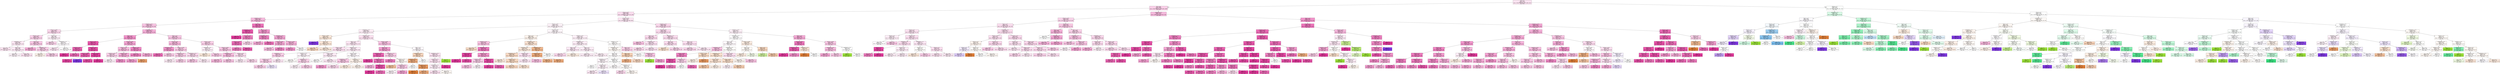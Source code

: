 digraph Tree {
node [shape=box, style="filled", color="black"] ;
0 [label="CCR <= 5.5\ngini = 0.753\nsamples = 57574\nvalue = [13436, 4143, 3800, 2014, 13966, 20215]\nclass = GDL", fillcolor="#fbe3f1"] ;
1 [label="CCR <= 0.55\ngini = 0.686\nsamples = 42241\nvalue = [10024, 1629, 240, 1226, 10633, 18489]\nclass = GDL", fillcolor="#f9cee7"] ;
0 -> 1 [labeldistance=2.5, labelangle=45, headlabel="True"] ;
2 [label="sdComp <= 0.02\ngini = 0.698\nsamples = 27994\nvalue = [7628, 904, 52, 1076, 7128, 11206]\nclass = GDL", fillcolor="#fadcee"] ;
1 -> 2 ;
3 [label="graphSize <= 75.0\ngini = 0.645\nsamples = 4684\nvalue = [886, 236, 44, 0, 1146, 2372]\nclass = GDL", fillcolor="#f6badd"] ;
2 -> 3 ;
4 [label="graphSize <= 22.5\ngini = 0.658\nsamples = 4216\nvalue = [838, 200, 44, 0, 1106, 2028]\nclass = GDL", fillcolor="#f7c4e2"] ;
3 -> 4 ;
5 [label="sdComm <= 0.065\ngini = 0.656\nsamples = 2522\nvalue = [496, 66, 24, 0, 790, 1146]\nclass = GDL", fillcolor="#fad6eb"] ;
4 -> 5 ;
6 [label="sdComm <= 0.02\ngini = 0.655\nsamples = 1916\nvalue = [436, 50, 0, 0, 552, 878]\nclass = GDL", fillcolor="#f9d0e8"] ;
5 -> 6 ;
7 [label="graphDepth <= 3.5\ngini = 0.683\nsamples = 596\nvalue = [130, 34, 0, 0, 192, 240]\nclass = GDL", fillcolor="#fce7f3"] ;
6 -> 7 ;
8 [label="gini = 0.657\nsamples = 88\nvalue = [24, 0, 0, 0, 28, 36]\nclass = GDL", fillcolor="#fce5f2"] ;
7 -> 8 ;
9 [label="nbproc <= 4.5\ngini = 0.686\nsamples = 508\nvalue = [106, 34, 0, 0, 164, 204]\nclass = GDL", fillcolor="#fce8f4"] ;
7 -> 9 ;
10 [label="gini = 0.677\nsamples = 204\nvalue = [42, 10, 0, 0, 72, 80]\nclass = GDL", fillcolor="#fdf3f9"] ;
9 -> 10 ;
11 [label="gini = 0.691\nsamples = 304\nvalue = [64, 24, 0, 0, 92, 124]\nclass = GDL", fillcolor="#fbe1f0"] ;
9 -> 11 ;
12 [label="nbproc <= 4.5\ngini = 0.638\nsamples = 1320\nvalue = [306, 16, 0, 0, 360, 638]\nclass = GDL", fillcolor="#f7c6e3"] ;
6 -> 12 ;
13 [label="gini = 0.585\nsamples = 304\nvalue = [44, 8, 0, 0, 78, 174]\nclass = GDL", fillcolor="#f4abd5"] ;
12 -> 13 ;
14 [label="graphDepth <= 3.5\ngini = 0.648\nsamples = 1016\nvalue = [262, 8, 0, 0, 282, 464]\nclass = GDL", fillcolor="#f9cee7"] ;
12 -> 14 ;
15 [label="gini = 0.643\nsamples = 28\nvalue = [12, 0, 0, 0, 10, 6]\nclass = eft", fillcolor="#fcf1e9"] ;
14 -> 15 ;
16 [label="gini = 0.645\nsamples = 988\nvalue = [250, 8, 0, 0, 272, 458]\nclass = GDL", fillcolor="#f8cce6"] ;
14 -> 16 ;
17 [label="nbproc <= 4.5\ngini = 0.638\nsamples = 606\nvalue = [60, 16, 24, 0, 238, 268]\nclass = GDL", fillcolor="#fdeff7"] ;
5 -> 17 ;
18 [label="gini = 0.657\nsamples = 154\nvalue = [8, 2, 24, 0, 48, 72]\nclass = GDL", fillcolor="#f9d2e9"] ;
17 -> 18 ;
19 [label="graphDepth <= 3.5\ngini = 0.621\nsamples = 452\nvalue = [52, 14, 0, 0, 190, 196]\nclass = GDL", fillcolor="#fefafd"] ;
17 -> 19 ;
20 [label="gini = 0.727\nsamples = 22\nvalue = [6, 4, 0, 0, 4, 8]\nclass = GDL", fillcolor="#fce6f3"] ;
19 -> 20 ;
21 [label="gini = 0.61\nsamples = 430\nvalue = [46, 10, 0, 0, 186, 188]\nclass = GDL", fillcolor="#fffdfe"] ;
19 -> 21 ;
22 [label="graphDepth <= 9.0\ngini = 0.647\nsamples = 1694\nvalue = [342, 134, 20, 0, 316, 882]\nclass = GDL", fillcolor="#f5b0d8"] ;
4 -> 22 ;
23 [label="nbproc <= 4.5\ngini = 0.543\nsamples = 566\nvalue = [72, 30, 0, 0, 104, 360]\nclass = GDL", fillcolor="#f191c9"] ;
22 -> 23 ;
24 [label="sdComm <= 0.02\ngini = 0.222\nsamples = 126\nvalue = [0, 0, 0, 0, 16, 110]\nclass = GDL", fillcolor="#e956ab"] ;
23 -> 24 ;
25 [label="graphSize <= 40.0\ngini = 0.287\nsamples = 46\nvalue = [0, 0, 0, 0, 8, 38]\nclass = GDL", fillcolor="#ea63b2"] ;
24 -> 25 ;
26 [label="gini = 0.0\nsamples = 6\nvalue = [0, 0, 0, 0, 0, 6]\nclass = GDL", fillcolor="#e5399d"] ;
25 -> 26 ;
27 [label="gini = 0.32\nsamples = 40\nvalue = [0, 0, 0, 0, 8, 32]\nclass = GDL", fillcolor="#ec6ab6"] ;
25 -> 27 ;
28 [label="graphSize <= 40.0\ngini = 0.18\nsamples = 80\nvalue = [0, 0, 0, 0, 8, 72]\nclass = GDL", fillcolor="#e84fa8"] ;
24 -> 28 ;
29 [label="sdComm <= 0.065\ngini = 0.266\nsamples = 38\nvalue = [0, 0, 0, 0, 6, 32]\nclass = GDL", fillcolor="#ea5eaf"] ;
28 -> 29 ;
30 [label="gini = 0.111\nsamples = 34\nvalue = [0, 0, 0, 0, 2, 32]\nclass = GDL", fillcolor="#e745a3"] ;
29 -> 30 ;
31 [label="gini = 0.0\nsamples = 4\nvalue = [0, 0, 0, 0, 4, 0]\nclass = DL", fillcolor="#8139e5"] ;
29 -> 31 ;
32 [label="sdComm <= 0.065\ngini = 0.091\nsamples = 42\nvalue = [0, 0, 0, 0, 2, 40]\nclass = GDL", fillcolor="#e643a2"] ;
28 -> 32 ;
33 [label="gini = 0.165\nsamples = 22\nvalue = [0, 0, 0, 0, 2, 20]\nclass = GDL", fillcolor="#e84da7"] ;
32 -> 33 ;
34 [label="gini = 0.0\nsamples = 20\nvalue = [0, 0, 0, 0, 0, 20]\nclass = GDL", fillcolor="#e5399d"] ;
32 -> 34 ;
35 [label="sdComm <= 0.065\ngini = 0.606\nsamples = 440\nvalue = [72, 30, 0, 0, 88, 250]\nclass = GDL", fillcolor="#f3a4d2"] ;
23 -> 35 ;
36 [label="sdComm <= 0.02\ngini = 0.67\nsamples = 260\nvalue = [56, 28, 0, 0, 50, 126]\nclass = GDL", fillcolor="#f6bbdd"] ;
35 -> 36 ;
37 [label="graphSize <= 40.0\ngini = 0.689\nsamples = 150\nvalue = [40, 16, 0, 0, 28, 66]\nclass = GDL", fillcolor="#f9d0e8"] ;
36 -> 37 ;
38 [label="gini = 0.716\nsamples = 106\nvalue = [32, 12, 0, 0, 24, 38]\nclass = GDL", fillcolor="#fdeff7"] ;
37 -> 38 ;
39 [label="gini = 0.545\nsamples = 44\nvalue = [8, 4, 0, 0, 4, 28]\nclass = GDL", fillcolor="#f191c9"] ;
37 -> 39 ;
40 [label="graphSize <= 40.0\ngini = 0.629\nsamples = 110\nvalue = [16, 12, 0, 0, 22, 60]\nclass = GDL", fillcolor="#f4aad5"] ;
36 -> 40 ;
41 [label="gini = 0.579\nsamples = 100\nvalue = [8, 12, 0, 0, 20, 60]\nclass = GDL", fillcolor="#f29cce"] ;
40 -> 41 ;
42 [label="gini = 0.32\nsamples = 10\nvalue = [8, 0, 0, 0, 2, 0]\nclass = eft", fillcolor="#eca06a"] ;
40 -> 42 ;
43 [label="graphSize <= 40.0\ngini = 0.473\nsamples = 180\nvalue = [16, 2, 0, 0, 38, 124]\nclass = GDL", fillcolor="#ef87c4"] ;
35 -> 43 ;
44 [label="gini = 0.459\nsamples = 148\nvalue = [16, 0, 0, 0, 28, 104]\nclass = GDL", fillcolor="#ef82c1"] ;
43 -> 44 ;
45 [label="gini = 0.508\nsamples = 32\nvalue = [0, 2, 0, 0, 10, 20]\nclass = GDL", fillcolor="#f3a5d2"] ;
43 -> 45 ;
46 [label="nbproc <= 4.5\ngini = 0.684\nsamples = 1128\nvalue = [270, 104, 20, 0, 212, 522]\nclass = GDL", fillcolor="#f7c5e2"] ;
22 -> 46 ;
47 [label="sdComm <= 0.02\ngini = 0.689\nsamples = 450\nvalue = [82, 52, 20, 0, 80, 216]\nclass = GDL", fillcolor="#f6b7db"] ;
46 -> 47 ;
48 [label="graphDepth <= 13.5\ngini = 0.55\nsamples = 128\nvalue = [16, 6, 0, 0, 26, 80]\nclass = GDL", fillcolor="#f196cb"] ;
47 -> 48 ;
49 [label="gini = 0.376\nsamples = 54\nvalue = [4, 6, 0, 0, 2, 42]\nclass = GDL", fillcolor="#ec6ab6"] ;
48 -> 49 ;
50 [label="gini = 0.605\nsamples = 74\nvalue = [12, 0, 0, 0, 24, 38]\nclass = GDL", fillcolor="#f8c8e4"] ;
48 -> 50 ;
51 [label="sdComm <= 0.065\ngini = 0.727\nsamples = 322\nvalue = [66, 46, 20, 0, 54, 136]\nclass = GDL", fillcolor="#f8c9e4"] ;
47 -> 51 ;
52 [label="graphDepth <= 13.5\ngini = 0.687\nsamples = 124\nvalue = [16, 32, 0, 0, 20, 56]\nclass = GDL", fillcolor="#f8cbe5"] ;
51 -> 52 ;
53 [label="gini = 0.66\nsamples = 88\nvalue = [10, 32, 0, 0, 8, 38]\nclass = GDL", fillcolor="#fceaf4"] ;
52 -> 53 ;
54 [label="gini = 0.611\nsamples = 36\nvalue = [6, 0, 0, 0, 12, 18]\nclass = GDL", fillcolor="#f8cee6"] ;
52 -> 54 ;
55 [label="graphDepth <= 13.5\ngini = 0.728\nsamples = 198\nvalue = [50, 14, 20, 0, 34, 80]\nclass = GDL", fillcolor="#fad7eb"] ;
51 -> 55 ;
56 [label="gini = 0.665\nsamples = 102\nvalue = [26, 2, 4, 0, 22, 48]\nclass = GDL", fillcolor="#f7c6e3"] ;
55 -> 56 ;
57 [label="gini = 0.767\nsamples = 96\nvalue = [24, 12, 16, 0, 12, 32]\nclass = GDL", fillcolor="#fce9f4"] ;
55 -> 57 ;
58 [label="sdComm <= 0.02\ngini = 0.676\nsamples = 678\nvalue = [188, 52, 0, 0, 132, 306]\nclass = GDL", fillcolor="#f9cfe7"] ;
46 -> 58 ;
59 [label="graphDepth <= 13.5\ngini = 0.706\nsamples = 170\nvalue = [54, 18, 0, 0, 34, 64]\nclass = GDL", fillcolor="#fdeef7"] ;
58 -> 59 ;
60 [label="gini = 0.709\nsamples = 74\nvalue = [30, 10, 0, 0, 14, 20]\nclass = eft", fillcolor="#fae8da"] ;
59 -> 60 ;
61 [label="gini = 0.677\nsamples = 96\nvalue = [24, 8, 0, 0, 20, 44]\nclass = GDL", fillcolor="#f8c8e4"] ;
59 -> 61 ;
62 [label="sdComm <= 0.065\ngini = 0.662\nsamples = 508\nvalue = [134, 34, 0, 0, 98, 242]\nclass = GDL", fillcolor="#f7c6e3"] ;
58 -> 62 ;
63 [label="graphDepth <= 13.5\ngini = 0.641\nsamples = 330\nvalue = [80, 14, 0, 0, 70, 166]\nclass = GDL", fillcolor="#f6bbdd"] ;
62 -> 63 ;
64 [label="gini = 0.626\nsamples = 230\nvalue = [54, 4, 0, 0, 54, 118]\nclass = GDL", fillcolor="#f6b7db"] ;
63 -> 64 ;
65 [label="gini = 0.666\nsamples = 100\nvalue = [26, 10, 0, 0, 16, 48]\nclass = GDL", fillcolor="#f7c4e2"] ;
63 -> 65 ;
66 [label="graphSize <= 40.0\ngini = 0.688\nsamples = 178\nvalue = [54, 20, 0, 0, 28, 76]\nclass = GDL", fillcolor="#fadcee"] ;
62 -> 66 ;
67 [label="gini = 0.702\nsamples = 54\nvalue = [16, 14, 0, 0, 4, 20]\nclass = GDL", fillcolor="#fceaf5"] ;
66 -> 67 ;
68 [label="gini = 0.662\nsamples = 124\nvalue = [38, 6, 0, 0, 24, 56]\nclass = GDL", fillcolor="#fad6ea"] ;
66 -> 68 ;
69 [label="nbproc <= 4.5\ngini = 0.436\nsamples = 468\nvalue = [48, 36, 0, 0, 40, 344]\nclass = GDL", fillcolor="#ed73ba"] ;
3 -> 69 ;
70 [label="graphDepth <= 25.5\ngini = 0.257\nsamples = 238\nvalue = [10, 6, 0, 0, 18, 204]\nclass = GDL", fillcolor="#e958ac"] ;
69 -> 70 ;
71 [label="gini = 0.0\nsamples = 126\nvalue = [0, 0, 0, 0, 0, 126]\nclass = GDL", fillcolor="#e5399d"] ;
70 -> 71 ;
72 [label="sdComm <= 0.065\ngini = 0.478\nsamples = 112\nvalue = [10, 6, 0, 0, 18, 78]\nclass = GDL", fillcolor="#ee81c0"] ;
70 -> 72 ;
73 [label="sdComm <= 0.02\ngini = 0.39\nsamples = 86\nvalue = [6, 4, 0, 0, 10, 66]\nclass = GDL", fillcolor="#ec6db7"] ;
72 -> 73 ;
74 [label="gini = 0.48\nsamples = 46\nvalue = [6, 2, 0, 0, 6, 32]\nclass = GDL", fillcolor="#ee7ebf"] ;
73 -> 74 ;
75 [label="gini = 0.265\nsamples = 40\nvalue = [0, 2, 0, 0, 4, 34]\nclass = GDL", fillcolor="#e95aad"] ;
73 -> 75 ;
76 [label="gini = 0.663\nsamples = 26\nvalue = [4, 2, 0, 0, 8, 12]\nclass = GDL", fillcolor="#f9d3e9"] ;
72 -> 76 ;
77 [label="sdComm <= 0.02\ngini = 0.576\nsamples = 230\nvalue = [38, 30, 0, 0, 22, 140]\nclass = GDL", fillcolor="#f196cb"] ;
69 -> 77 ;
78 [label="graphDepth <= 25.5\ngini = 0.497\nsamples = 82\nvalue = [6, 8, 0, 0, 12, 56]\nclass = GDL", fillcolor="#ef83c1"] ;
77 -> 78 ;
79 [label="gini = 0.545\nsamples = 40\nvalue = [2, 2, 0, 0, 12, 24]\nclass = GDL", fillcolor="#f4aad5"] ;
78 -> 79 ;
80 [label="gini = 0.39\nsamples = 42\nvalue = [4, 6, 0, 0, 0, 32]\nclass = GDL", fillcolor="#ec70b8"] ;
78 -> 80 ;
81 [label="graphDepth <= 25.5\ngini = 0.604\nsamples = 148\nvalue = [32, 22, 0, 0, 10, 84]\nclass = GDL", fillcolor="#f3a6d3"] ;
77 -> 81 ;
82 [label="sdComm <= 0.065\ngini = 0.508\nsamples = 64\nvalue = [20, 4, 0, 0, 0, 40]\nclass = GDL", fillcolor="#f3a5d2"] ;
81 -> 82 ;
83 [label="gini = 0.568\nsamples = 36\nvalue = [12, 4, 0, 0, 0, 20]\nclass = GDL", fillcolor="#f6bdde"] ;
82 -> 83 ;
84 [label="gini = 0.408\nsamples = 28\nvalue = [8, 0, 0, 0, 0, 20]\nclass = GDL", fillcolor="#ef88c4"] ;
82 -> 84 ;
85 [label="sdComm <= 0.065\ngini = 0.645\nsamples = 84\nvalue = [12, 18, 0, 0, 10, 44]\nclass = GDL", fillcolor="#f5b1d8"] ;
81 -> 85 ;
86 [label="gini = 0.571\nsamples = 52\nvalue = [8, 6, 0, 0, 6, 32]\nclass = GDL", fillcolor="#f193ca"] ;
85 -> 86 ;
87 [label="gini = 0.688\nsamples = 32\nvalue = [4, 12, 0, 0, 4, 12]\nclass = BIM*", fillcolor="#ffffff"] ;
85 -> 87 ;
88 [label="sdComm <= 0.065\ngini = 0.704\nsamples = 23310\nvalue = [6742, 668, 8, 1076, 5982, 8834]\nclass = GDL", fillcolor="#fce6f3"] ;
2 -> 88 ;
89 [label="sdComm <= 0.02\ngini = 0.704\nsamples = 15250\nvalue = [4802, 458, 0, 624, 3864, 5502]\nclass = GDL", fillcolor="#fdf2f8"] ;
88 -> 89 ;
90 [label="graphDepth <= 3.5\ngini = 0.685\nsamples = 8390\nvalue = [2600, 216, 0, 76, 2376, 3122]\nclass = GDL", fillcolor="#fdedf6"] ;
89 -> 90 ;
91 [label="sdComp <= 0.065\ngini = 0.678\nsamples = 1640\nvalue = [684, 68, 0, 0, 454, 434]\nclass = eft", fillcolor="#fae7d9"] ;
90 -> 91 ;
92 [label="gini = 0.0\nsamples = 18\nvalue = [0, 0, 0, 0, 18, 0]\nclass = DL", fillcolor="#8139e5"] ;
91 -> 92 ;
93 [label="nbproc <= 4.5\ngini = 0.677\nsamples = 1622\nvalue = [684, 68, 0, 0, 436, 434]\nclass = eft", fillcolor="#fae5d6"] ;
91 -> 93 ;
94 [label="gini = 0.696\nsamples = 262\nvalue = [118, 48, 0, 0, 48, 48]\nclass = eft", fillcolor="#f6d6be"] ;
93 -> 94 ;
95 [label="gini = 0.665\nsamples = 1360\nvalue = [566, 20, 0, 0, 388, 386]\nclass = eft", fillcolor="#fae8db"] ;
93 -> 95 ;
96 [label="graphSize <= 40.0\ngini = 0.679\nsamples = 6750\nvalue = [1916, 148, 0, 76, 1922, 2688]\nclass = GDL", fillcolor="#fbe0ef"] ;
90 -> 96 ;
97 [label="nbproc <= 4.5\ngini = 0.68\nsamples = 6118\nvalue = [1746, 110, 0, 76, 1814, 2372]\nclass = GDL", fillcolor="#fce5f2"] ;
96 -> 97 ;
98 [label="sdComp <= 0.065\ngini = 0.689\nsamples = 1770\nvalue = [494, 28, 0, 64, 478, 706]\nclass = GDL", fillcolor="#fbdeef"] ;
97 -> 98 ;
99 [label="graphDepth <= 7.5\ngini = 0.641\nsamples = 738\nvalue = [176, 4, 0, 0, 212, 346]\nclass = GDL", fillcolor="#f8cde6"] ;
98 -> 99 ;
100 [label="graphSize <= 22.5\ngini = 0.635\nsamples = 664\nvalue = [150, 0, 0, 0, 200, 314]\nclass = GDL", fillcolor="#f9cee7"] ;
99 -> 100 ;
101 [label="gini = 0.636\nsamples = 638\nvalue = [150, 0, 0, 0, 186, 302]\nclass = GDL", fillcolor="#f8cce6"] ;
100 -> 101 ;
102 [label="gini = 0.497\nsamples = 26\nvalue = [0, 0, 0, 0, 14, 12]\nclass = DL", fillcolor="#ede3fb"] ;
100 -> 102 ;
103 [label="gini = 0.66\nsamples = 74\nvalue = [26, 4, 0, 0, 12, 32]\nclass = GDL", fillcolor="#fce6f3"] ;
99 -> 103 ;
104 [label="graphSize <= 22.5\ngini = 0.713\nsamples = 1032\nvalue = [318, 24, 0, 64, 266, 360]\nclass = GDL", fillcolor="#fdf3f9"] ;
98 -> 104 ;
105 [label="gini = 0.715\nsamples = 808\nvalue = [270, 10, 0, 64, 204, 260]\nclass = eft", fillcolor="#fffdfb"] ;
104 -> 105 ;
106 [label="graphDepth <= 7.5\ngini = 0.674\nsamples = 224\nvalue = [48, 14, 0, 0, 62, 100]\nclass = GDL", fillcolor="#f9d1e8"] ;
104 -> 106 ;
107 [label="gini = 0.675\nsamples = 40\nvalue = [8, 2, 0, 0, 14, 16]\nclass = GDL", fillcolor="#fdf0f7"] ;
106 -> 107 ;
108 [label="gini = 0.672\nsamples = 184\nvalue = [40, 12, 0, 0, 48, 84]\nclass = GDL", fillcolor="#f8cbe5"] ;
106 -> 108 ;
109 [label="graphSize <= 22.5\ngini = 0.675\nsamples = 4348\nvalue = [1252, 82, 0, 12, 1336, 1666]\nclass = GDL", fillcolor="#fce9f4"] ;
97 -> 109 ;
110 [label="sdComp <= 0.065\ngini = 0.673\nsamples = 3072\nvalue = [820, 56, 0, 12, 980, 1204]\nclass = GDL", fillcolor="#fceaf5"] ;
109 -> 110 ;
111 [label="gini = 0.678\nsamples = 1304\nvalue = [446, 28, 0, 0, 374, 456]\nclass = GDL", fillcolor="#fffdfe"] ;
110 -> 111 ;
112 [label="gini = 0.658\nsamples = 1768\nvalue = [374, 28, 0, 12, 606, 748]\nclass = GDL", fillcolor="#fce7f3"] ;
110 -> 112 ;
113 [label="sdComp <= 0.065\ngini = 0.676\nsamples = 1276\nvalue = [432, 26, 0, 0, 356, 462]\nclass = GDL", fillcolor="#fef8fc"] ;
109 -> 113 ;
114 [label="graphDepth <= 7.5\ngini = 0.645\nsamples = 396\nvalue = [88, 10, 0, 0, 108, 190]\nclass = GDL", fillcolor="#f8c7e3"] ;
113 -> 114 ;
115 [label="gini = 0.516\nsamples = 84\nvalue = [10, 0, 0, 0, 20, 54]\nclass = GDL", fillcolor="#f196cb"] ;
114 -> 115 ;
116 [label="gini = 0.667\nsamples = 312\nvalue = [78, 10, 0, 0, 88, 136]\nclass = GDL", fillcolor="#f9d5ea"] ;
114 -> 116 ;
117 [label="graphDepth <= 7.5\ngini = 0.672\nsamples = 880\nvalue = [344, 16, 0, 0, 248, 272]\nclass = eft", fillcolor="#fcf0e8"] ;
113 -> 117 ;
118 [label="gini = 0.66\nsamples = 244\nvalue = [102, 2, 0, 0, 66, 74]\nclass = eft", fillcolor="#fbeade"] ;
117 -> 118 ;
119 [label="gini = 0.676\nsamples = 636\nvalue = [242, 14, 0, 0, 182, 198]\nclass = eft", fillcolor="#fcf2eb"] ;
117 -> 119 ;
120 [label="sdComp <= 0.065\ngini = 0.645\nsamples = 632\nvalue = [170, 38, 0, 0, 108, 316]\nclass = GDL", fillcolor="#f7c0e0"] ;
96 -> 120 ;
121 [label="nbproc <= 4.5\ngini = 0.559\nsamples = 370\nvalue = [86, 20, 0, 0, 38, 226]\nclass = GDL", fillcolor="#f29dcf"] ;
120 -> 121 ;
122 [label="graphDepth <= 12.5\ngini = 0.336\nsamples = 134\nvalue = [10, 4, 0, 0, 12, 108]\nclass = GDL", fillcolor="#eb63b2"] ;
121 -> 122 ;
123 [label="gini = 0.095\nsamples = 40\nvalue = [0, 0, 0, 0, 2, 38]\nclass = GDL", fillcolor="#e643a2"] ;
122 -> 123 ;
124 [label="graphSize <= 75.0\ngini = 0.421\nsamples = 94\nvalue = [10, 4, 0, 0, 10, 70]\nclass = GDL", fillcolor="#ec72b9"] ;
122 -> 124 ;
125 [label="gini = 0.643\nsamples = 38\nvalue = [8, 4, 0, 0, 6, 20]\nclass = GDL", fillcolor="#f5b0d8"] ;
124 -> 125 ;
126 [label="graphDepth <= 25.5\ngini = 0.196\nsamples = 56\nvalue = [2, 0, 0, 0, 4, 50]\nclass = GDL", fillcolor="#e850a8"] ;
124 -> 126 ;
127 [label="gini = 0.0\nsamples = 30\nvalue = [0, 0, 0, 0, 0, 30]\nclass = GDL", fillcolor="#e5399d"] ;
126 -> 127 ;
128 [label="gini = 0.379\nsamples = 26\nvalue = [2, 0, 0, 0, 4, 20]\nclass = GDL", fillcolor="#ec6fb8"] ;
126 -> 128 ;
129 [label="graphDepth <= 12.5\ngini = 0.63\nsamples = 236\nvalue = [76, 16, 0, 0, 26, 118]\nclass = GDL", fillcolor="#f8cbe5"] ;
121 -> 129 ;
130 [label="gini = 0.45\nsamples = 78\nvalue = [8, 2, 0, 0, 12, 56]\nclass = GDL", fillcolor="#ee7bbe"] ;
129 -> 130 ;
131 [label="graphSize <= 75.0\ngini = 0.645\nsamples = 158\nvalue = [68, 14, 0, 0, 14, 62]\nclass = eft", fillcolor="#fdf7f3"] ;
129 -> 131 ;
132 [label="gini = 0.578\nsamples = 60\nvalue = [36, 8, 0, 0, 4, 12]\nclass = eft", fillcolor="#f2c09c"] ;
131 -> 132 ;
133 [label="graphDepth <= 25.5\ngini = 0.619\nsamples = 98\nvalue = [32, 6, 0, 0, 10, 50]\nclass = GDL", fillcolor="#f8c9e4"] ;
131 -> 133 ;
134 [label="gini = 0.615\nsamples = 54\nvalue = [22, 0, 0, 0, 8, 24]\nclass = GDL", fillcolor="#fdf3f9"] ;
133 -> 134 ;
135 [label="gini = 0.579\nsamples = 44\nvalue = [10, 6, 0, 0, 2, 26]\nclass = GDL", fillcolor="#f3a2d1"] ;
133 -> 135 ;
136 [label="nbproc <= 4.5\ngini = 0.703\nsamples = 262\nvalue = [84, 18, 0, 0, 70, 90]\nclass = GDL", fillcolor="#fef8fc"] ;
120 -> 136 ;
137 [label="graphDepth <= 25.5\ngini = 0.625\nsamples = 80\nvalue = [40, 0, 0, 0, 20, 20]\nclass = eft", fillcolor="#f6d5bd"] ;
136 -> 137 ;
138 [label="graphDepth <= 12.5\ngini = 0.449\nsamples = 56\nvalue = [40, 0, 0, 0, 8, 8]\nclass = eft", fillcolor="#eeab7b"] ;
137 -> 138 ;
139 [label="gini = 0.64\nsamples = 10\nvalue = [2, 0, 0, 0, 4, 4]\nclass = DL", fillcolor="#ffffff"] ;
138 -> 139 ;
140 [label="graphSize <= 75.0\ngini = 0.302\nsamples = 46\nvalue = [38, 0, 0, 0, 4, 4]\nclass = eft", fillcolor="#ea995f"] ;
138 -> 140 ;
141 [label="gini = 0.0\nsamples = 18\nvalue = [18, 0, 0, 0, 0, 0]\nclass = eft", fillcolor="#e58139"] ;
140 -> 141 ;
142 [label="gini = 0.449\nsamples = 28\nvalue = [20, 0, 0, 0, 4, 4]\nclass = eft", fillcolor="#eeab7b"] ;
140 -> 142 ;
143 [label="gini = 0.5\nsamples = 24\nvalue = [0, 0, 0, 0, 12, 12]\nclass = DL", fillcolor="#ffffff"] ;
137 -> 143 ;
144 [label="graphDepth <= 25.5\ngini = 0.708\nsamples = 182\nvalue = [44, 18, 0, 0, 50, 70]\nclass = GDL", fillcolor="#fbe1f0"] ;
136 -> 144 ;
145 [label="graphSize <= 75.0\ngini = 0.694\nsamples = 176\nvalue = [44, 12, 0, 0, 50, 70]\nclass = GDL", fillcolor="#fbe0ef"] ;
144 -> 145 ;
146 [label="graphDepth <= 12.5\ngini = 0.702\nsamples = 168\nvalue = [44, 12, 0, 0, 50, 62]\nclass = GDL", fillcolor="#fcebf5"] ;
145 -> 146 ;
147 [label="gini = 0.682\nsamples = 112\nvalue = [26, 6, 0, 0, 34, 46]\nclass = GDL", fillcolor="#fbe1f0"] ;
146 -> 147 ;
148 [label="gini = 0.722\nsamples = 56\nvalue = [18, 6, 0, 0, 16, 16]\nclass = eft", fillcolor="#fef9f5"] ;
146 -> 148 ;
149 [label="gini = 0.0\nsamples = 8\nvalue = [0, 0, 0, 0, 0, 8]\nclass = GDL", fillcolor="#e5399d"] ;
145 -> 149 ;
150 [label="gini = 0.0\nsamples = 6\nvalue = [0, 6, 0, 0, 0, 0]\nclass = BIM*", fillcolor="#9de539"] ;
144 -> 150 ;
151 [label="sdComp <= 0.065\ngini = 0.722\nsamples = 6860\nvalue = [2202, 242, 0, 548, 1488, 2380]\nclass = GDL", fillcolor="#fef7fb"] ;
89 -> 151 ;
152 [label="nbproc <= 4.5\ngini = 0.652\nsamples = 1882\nvalue = [804, 52, 0, 0, 342, 684]\nclass = eft", fillcolor="#fcf2eb"] ;
151 -> 152 ;
153 [label="graphSize <= 22.5\ngini = 0.605\nsamples = 496\nvalue = [156, 14, 0, 0, 64, 262]\nclass = GDL", fillcolor="#f7c1e0"] ;
152 -> 153 ;
154 [label="gini = 0.599\nsamples = 248\nvalue = [130, 4, 0, 0, 32, 82]\nclass = eft", fillcolor="#f7dbc6"] ;
153 -> 154 ;
155 [label="graphDepth <= 9.0\ngini = 0.444\nsamples = 248\nvalue = [26, 10, 0, 0, 32, 180]\nclass = GDL", fillcolor="#ed77bc"] ;
153 -> 155 ;
156 [label="graphSize <= 40.0\ngini = 0.093\nsamples = 82\nvalue = [0, 0, 0, 0, 4, 78]\nclass = GDL", fillcolor="#e643a2"] ;
155 -> 156 ;
157 [label="gini = 0.0\nsamples = 42\nvalue = [0, 0, 0, 0, 0, 42]\nclass = GDL", fillcolor="#e5399d"] ;
156 -> 157 ;
158 [label="gini = 0.18\nsamples = 40\nvalue = [0, 0, 0, 0, 4, 36]\nclass = GDL", fillcolor="#e84fa8"] ;
156 -> 158 ;
159 [label="graphSize <= 75.0\ngini = 0.566\nsamples = 166\nvalue = [26, 10, 0, 0, 28, 102]\nclass = GDL", fillcolor="#f195ca"] ;
155 -> 159 ;
160 [label="graphSize <= 40.0\ngini = 0.676\nsamples = 104\nvalue = [26, 6, 0, 0, 26, 46]\nclass = GDL", fillcolor="#f8cce6"] ;
159 -> 160 ;
161 [label="gini = 0.648\nsamples = 52\nvalue = [8, 4, 0, 0, 14, 26]\nclass = GDL", fillcolor="#f7c0e0"] ;
160 -> 161 ;
162 [label="gini = 0.678\nsamples = 52\nvalue = [18, 2, 0, 0, 12, 20]\nclass = GDL", fillcolor="#fdf3f9"] ;
160 -> 162 ;
163 [label="graphDepth <= 25.5\ngini = 0.179\nsamples = 62\nvalue = [0, 4, 0, 0, 2, 56]\nclass = GDL", fillcolor="#e84da7"] ;
159 -> 163 ;
164 [label="gini = 0.1\nsamples = 38\nvalue = [0, 0, 0, 0, 2, 36]\nclass = GDL", fillcolor="#e644a2"] ;
163 -> 164 ;
165 [label="gini = 0.278\nsamples = 24\nvalue = [0, 4, 0, 0, 0, 20]\nclass = GDL", fillcolor="#ea61b1"] ;
163 -> 165 ;
166 [label="graphDepth <= 13.5\ngini = 0.648\nsamples = 1386\nvalue = [648, 38, 0, 0, 278, 422]\nclass = eft", fillcolor="#f9e1d1"] ;
152 -> 166 ;
167 [label="graphDepth <= 6.5\ngini = 0.654\nsamples = 1218\nvalue = [540, 26, 0, 0, 260, 392]\nclass = eft", fillcolor="#fae8dc"] ;
166 -> 167 ;
168 [label="graphDepth <= 3.5\ngini = 0.639\nsamples = 852\nvalue = [416, 16, 0, 0, 190, 230]\nclass = eft", fillcolor="#f7d9c4"] ;
167 -> 168 ;
169 [label="gini = 0.682\nsamples = 88\nvalue = [36, 4, 0, 0, 24, 24]\nclass = eft", fillcolor="#fae7da"] ;
168 -> 169 ;
170 [label="graphSize <= 22.5\ngini = 0.632\nsamples = 764\nvalue = [380, 12, 0, 0, 166, 206]\nclass = eft", fillcolor="#f7d8c1"] ;
168 -> 170 ;
171 [label="gini = 0.627\nsamples = 660\nvalue = [334, 10, 0, 0, 138, 178]\nclass = eft", fillcolor="#f7d6bf"] ;
170 -> 171 ;
172 [label="gini = 0.659\nsamples = 104\nvalue = [46, 2, 0, 0, 28, 28]\nclass = eft", fillcolor="#f9e1d0"] ;
170 -> 172 ;
173 [label="graphSize <= 40.0\ngini = 0.652\nsamples = 366\nvalue = [124, 10, 0, 0, 70, 162]\nclass = GDL", fillcolor="#fbe0f0"] ;
167 -> 173 ;
174 [label="gini = 0.649\nsamples = 318\nvalue = [112, 6, 0, 0, 62, 138]\nclass = GDL", fillcolor="#fce6f3"] ;
173 -> 174 ;
175 [label="gini = 0.653\nsamples = 48\nvalue = [12, 4, 0, 0, 8, 24]\nclass = GDL", fillcolor="#f6bdde"] ;
173 -> 175 ;
176 [label="graphDepth <= 25.5\ngini = 0.538\nsamples = 168\nvalue = [108, 12, 0, 0, 18, 30]\nclass = eft", fillcolor="#f0b88f"] ;
166 -> 176 ;
177 [label="graphSize <= 75.0\ngini = 0.469\nsamples = 130\nvalue = [92, 8, 0, 0, 16, 14]\nclass = eft", fillcolor="#eeab7b"] ;
176 -> 177 ;
178 [label="gini = 0.48\nsamples = 84\nvalue = [58, 6, 0, 0, 16, 4]\nclass = eft", fillcolor="#efb185"] ;
177 -> 178 ;
179 [label="gini = 0.405\nsamples = 46\nvalue = [34, 2, 0, 0, 0, 10]\nclass = eft", fillcolor="#eeab7b"] ;
177 -> 179 ;
180 [label="gini = 0.632\nsamples = 38\nvalue = [16, 4, 0, 0, 2, 16]\nclass = eft", fillcolor="#ffffff"] ;
176 -> 180 ;
181 [label="graphSize <= 22.5\ngini = 0.738\nsamples = 4978\nvalue = [1398, 190, 0, 548, 1146, 1696]\nclass = GDL", fillcolor="#fdeff7"] ;
151 -> 181 ;
182 [label="graphDepth <= 3.5\ngini = 0.739\nsamples = 4286\nvalue = [1160, 124, 0, 548, 988, 1466]\nclass = GDL", fillcolor="#fcecf5"] ;
181 -> 182 ;
183 [label="nbproc <= 4.5\ngini = 0.766\nsamples = 776\nvalue = [188, 86, 0, 88, 158, 256]\nclass = GDL", fillcolor="#fce8f4"] ;
182 -> 183 ;
184 [label="gini = 0.707\nsamples = 376\nvalue = [44, 72, 0, 4, 100, 156]\nclass = GDL", fillcolor="#fad7eb"] ;
183 -> 184 ;
185 [label="gini = 0.742\nsamples = 400\nvalue = [144, 14, 0, 84, 58, 100]\nclass = eft", fillcolor="#fbede2"] ;
183 -> 185 ;
186 [label="nbproc <= 4.5\ngini = 0.731\nsamples = 3510\nvalue = [972, 38, 0, 460, 830, 1210]\nclass = GDL", fillcolor="#fdecf6"] ;
182 -> 186 ;
187 [label="gini = 0.737\nsamples = 1368\nvalue = [360, 16, 0, 200, 328, 464]\nclass = GDL", fillcolor="#fcebf5"] ;
186 -> 187 ;
188 [label="gini = 0.727\nsamples = 2142\nvalue = [612, 22, 0, 260, 502, 746]\nclass = GDL", fillcolor="#fdeef6"] ;
186 -> 188 ;
189 [label="graphSize <= 75.0\ngini = 0.71\nsamples = 692\nvalue = [238, 66, 0, 0, 158, 230]\nclass = eft", fillcolor="#fffdfc"] ;
181 -> 189 ;
190 [label="graphDepth <= 13.5\ngini = 0.706\nsamples = 626\nvalue = [226, 56, 0, 0, 142, 202]\nclass = eft", fillcolor="#fef8f4"] ;
189 -> 190 ;
191 [label="nbproc <= 4.5\ngini = 0.709\nsamples = 522\nvalue = [170, 44, 0, 0, 132, 176]\nclass = GDL", fillcolor="#fffcfd"] ;
190 -> 191 ;
192 [label="graphDepth <= 6.5\ngini = 0.693\nsamples = 174\nvalue = [54, 8, 0, 0, 52, 60]\nclass = GDL", fillcolor="#fef5fa"] ;
191 -> 192 ;
193 [label="gini = 0.5\nsamples = 8\nvalue = [4, 4, 0, 0, 0, 0]\nclass = eft", fillcolor="#ffffff"] ;
192 -> 193 ;
194 [label="graphSize <= 40.0\ngini = 0.68\nsamples = 166\nvalue = [50, 4, 0, 0, 52, 60]\nclass = GDL", fillcolor="#fdf1f8"] ;
192 -> 194 ;
195 [label="gini = 0.681\nsamples = 126\nvalue = [38, 4, 0, 0, 36, 48]\nclass = GDL", fillcolor="#fce8f4"] ;
194 -> 195 ;
196 [label="gini = 0.66\nsamples = 40\nvalue = [12, 0, 0, 0, 16, 12]\nclass = DL", fillcolor="#ede3fb"] ;
194 -> 196 ;
197 [label="graphDepth <= 6.5\ngini = 0.714\nsamples = 348\nvalue = [116, 36, 0, 0, 80, 116]\nclass = eft", fillcolor="#ffffff"] ;
191 -> 197 ;
198 [label="gini = 0.697\nsamples = 182\nvalue = [60, 10, 0, 0, 50, 62]\nclass = GDL", fillcolor="#fffcfd"] ;
197 -> 198 ;
199 [label="graphDepth <= 9.0\ngini = 0.723\nsamples = 166\nvalue = [56, 26, 0, 0, 30, 54]\nclass = eft", fillcolor="#fffdfb"] ;
197 -> 199 ;
200 [label="gini = 0.694\nsamples = 14\nvalue = [2, 4, 0, 0, 2, 6]\nclass = GDL", fillcolor="#fad7eb"] ;
199 -> 200 ;
201 [label="gini = 0.719\nsamples = 152\nvalue = [54, 22, 0, 0, 28, 48]\nclass = eft", fillcolor="#fef8f4"] ;
199 -> 201 ;
202 [label="nbproc <= 4.5\ngini = 0.625\nsamples = 104\nvalue = [56, 12, 0, 0, 10, 26]\nclass = eft", fillcolor="#f5cfb3"] ;
190 -> 202 ;
203 [label="gini = 0.46\nsamples = 20\nvalue = [14, 2, 0, 0, 0, 4]\nclass = eft", fillcolor="#efb083"] ;
202 -> 203 ;
204 [label="gini = 0.653\nsamples = 84\nvalue = [42, 10, 0, 0, 10, 22]\nclass = eft", fillcolor="#f7d6bf"] ;
202 -> 204 ;
205 [label="nbproc <= 4.5\ngini = 0.705\nsamples = 66\nvalue = [12, 10, 0, 0, 16, 28]\nclass = GDL", fillcolor="#f9cfe7"] ;
189 -> 205 ;
206 [label="gini = 0.667\nsamples = 36\nvalue = [12, 0, 0, 0, 12, 12]\nclass = eft", fillcolor="#ffffff"] ;
205 -> 206 ;
207 [label="graphDepth <= 25.5\ngini = 0.587\nsamples = 30\nvalue = [0, 10, 0, 0, 4, 16]\nclass = GDL", fillcolor="#f7c4e2"] ;
205 -> 207 ;
208 [label="gini = 0.0\nsamples = 4\nvalue = [0, 4, 0, 0, 0, 0]\nclass = BIM*", fillcolor="#9de539"] ;
207 -> 208 ;
209 [label="gini = 0.544\nsamples = 26\nvalue = [0, 6, 0, 0, 4, 16]\nclass = GDL", fillcolor="#f29cce"] ;
207 -> 209 ;
210 [label="graphSize <= 22.5\ngini = 0.698\nsamples = 8060\nvalue = [1940, 210, 8, 452, 2118, 3332]\nclass = GDL", fillcolor="#fad7eb"] ;
88 -> 210 ;
211 [label="sdComp <= 0.065\ngini = 0.695\nsamples = 6648\nvalue = [1452, 114, 8, 428, 1878, 2768]\nclass = GDL", fillcolor="#fadaed"] ;
210 -> 211 ;
212 [label="nbproc <= 4.5\ngini = 0.648\nsamples = 1136\nvalue = [168, 52, 8, 0, 378, 530]\nclass = GDL", fillcolor="#fad7eb"] ;
211 -> 212 ;
213 [label="gini = 0.706\nsamples = 172\nvalue = [30, 34, 8, 0, 22, 78]\nclass = GDL", fillcolor="#f7c0e0"] ;
212 -> 213 ;
214 [label="graphDepth <= 3.5\ngini = 0.623\nsamples = 964\nvalue = [138, 18, 0, 0, 356, 452]\nclass = GDL", fillcolor="#fbe0f0"] ;
212 -> 214 ;
215 [label="gini = 0.661\nsamples = 120\nvalue = [34, 2, 0, 0, 32, 52]\nclass = GDL", fillcolor="#fad6ea"] ;
214 -> 215 ;
216 [label="gini = 0.612\nsamples = 844\nvalue = [104, 16, 0, 0, 324, 400]\nclass = GDL", fillcolor="#fbe2f1"] ;
214 -> 216 ;
217 [label="graphDepth <= 3.5\ngini = 0.701\nsamples = 5512\nvalue = [1284, 62, 0, 428, 1500, 2238]\nclass = GDL", fillcolor="#fadbed"] ;
211 -> 217 ;
218 [label="nbproc <= 4.5\ngini = 0.682\nsamples = 1338\nvalue = [382, 22, 0, 48, 324, 562]\nclass = GDL", fillcolor="#fadaed"] ;
217 -> 218 ;
219 [label="gini = 0.631\nsamples = 92\nvalue = [44, 0, 0, 0, 20, 28]\nclass = eft", fillcolor="#f8e0ce"] ;
218 -> 219 ;
220 [label="gini = 0.681\nsamples = 1246\nvalue = [338, 22, 0, 48, 304, 534]\nclass = GDL", fillcolor="#f9d4ea"] ;
218 -> 220 ;
221 [label="nbproc <= 4.5\ngini = 0.704\nsamples = 4174\nvalue = [902, 40, 0, 380, 1176, 1676]\nclass = GDL", fillcolor="#fbdeef"] ;
217 -> 221 ;
222 [label="gini = 0.689\nsamples = 1140\nvalue = [310, 10, 0, 80, 252, 488]\nclass = GDL", fillcolor="#f9d5ea"] ;
221 -> 222 ;
223 [label="gini = 0.706\nsamples = 3034\nvalue = [592, 30, 0, 300, 924, 1188]\nclass = GDL", fillcolor="#fce6f3"] ;
221 -> 223 ;
224 [label="graphSize <= 75.0\ngini = 0.687\nsamples = 1412\nvalue = [488, 96, 0, 24, 240, 564]\nclass = GDL", fillcolor="#fdeff7"] ;
210 -> 224 ;
225 [label="graphDepth <= 13.5\ngini = 0.692\nsamples = 1194\nvalue = [438, 76, 0, 24, 216, 440]\nclass = GDL", fillcolor="#fffeff"] ;
224 -> 225 ;
226 [label="nbproc <= 4.5\ngini = 0.683\nsamples = 1100\nvalue = [398, 46, 0, 24, 208, 424]\nclass = GDL", fillcolor="#fef8fb"] ;
225 -> 226 ;
227 [label="graphDepth <= 9.0\ngini = 0.609\nsamples = 182\nvalue = [56, 6, 0, 0, 24, 96]\nclass = GDL", fillcolor="#f7c0e0"] ;
226 -> 227 ;
228 [label="sdComp <= 0.065\ngini = 0.479\nsamples = 104\nvalue = [16, 2, 0, 0, 14, 72]\nclass = GDL", fillcolor="#ee81c1"] ;
227 -> 228 ;
229 [label="graphDepth <= 6.5\ngini = 0.198\nsamples = 54\nvalue = [0, 0, 0, 0, 6, 48]\nclass = GDL", fillcolor="#e852a9"] ;
228 -> 229 ;
230 [label="gini = 0.0\nsamples = 30\nvalue = [0, 0, 0, 0, 0, 30]\nclass = GDL", fillcolor="#e5399d"] ;
229 -> 230 ;
231 [label="gini = 0.375\nsamples = 24\nvalue = [0, 0, 0, 0, 6, 18]\nclass = GDL", fillcolor="#ee7bbe"] ;
229 -> 231 ;
232 [label="graphDepth <= 6.5\ngini = 0.64\nsamples = 50\nvalue = [16, 2, 0, 0, 8, 24]\nclass = GDL", fillcolor="#f9d0e8"] ;
228 -> 232 ;
233 [label="gini = 0.64\nsamples = 40\nvalue = [16, 0, 0, 0, 8, 16]\nclass = eft", fillcolor="#ffffff"] ;
232 -> 233 ;
234 [label="gini = 0.32\nsamples = 10\nvalue = [0, 2, 0, 0, 0, 8]\nclass = GDL", fillcolor="#ec6ab6"] ;
232 -> 234 ;
235 [label="sdComp <= 0.065\ngini = 0.623\nsamples = 78\nvalue = [40, 4, 0, 0, 10, 24]\nclass = eft", fillcolor="#f7dac4"] ;
227 -> 235 ;
236 [label="gini = 0.637\nsamples = 66\nvalue = [30, 2, 0, 0, 10, 24]\nclass = eft", fillcolor="#fbede3"] ;
235 -> 236 ;
237 [label="gini = 0.278\nsamples = 12\nvalue = [10, 2, 0, 0, 0, 0]\nclass = eft", fillcolor="#ea9a61"] ;
235 -> 237 ;
238 [label="graphDepth <= 9.0\ngini = 0.691\nsamples = 918\nvalue = [342, 40, 0, 24, 184, 328]\nclass = eft", fillcolor="#fefcfa"] ;
226 -> 238 ;
239 [label="graphDepth <= 6.5\ngini = 0.693\nsamples = 418\nvalue = [188, 28, 0, 24, 66, 112]\nclass = eft", fillcolor="#f9e0ce"] ;
238 -> 239 ;
240 [label="sdComp <= 0.065\ngini = 0.689\nsamples = 302\nvalue = [136, 12, 0, 24, 46, 84]\nclass = eft", fillcolor="#f9e1d0"] ;
239 -> 240 ;
241 [label="gini = 0.588\nsamples = 72\nvalue = [42, 4, 0, 0, 16, 10]\nclass = eft", fillcolor="#f3c4a3"] ;
240 -> 241 ;
242 [label="gini = 0.7\nsamples = 230\nvalue = [94, 8, 0, 24, 30, 74]\nclass = eft", fillcolor="#fcefe6"] ;
240 -> 242 ;
243 [label="sdComp <= 0.065\ngini = 0.692\nsamples = 116\nvalue = [52, 16, 0, 0, 20, 28]\nclass = eft", fillcolor="#f8ddc9"] ;
239 -> 243 ;
244 [label="gini = 0.715\nsamples = 38\nvalue = [12, 6, 0, 0, 6, 14]\nclass = GDL", fillcolor="#fdf0f7"] ;
243 -> 244 ;
245 [label="gini = 0.656\nsamples = 78\nvalue = [40, 10, 0, 0, 14, 14]\nclass = eft", fillcolor="#f4ccaf"] ;
243 -> 245 ;
246 [label="sdComp <= 0.065\ngini = 0.662\nsamples = 500\nvalue = [154, 12, 0, 0, 118, 216]\nclass = GDL", fillcolor="#fadced"] ;
238 -> 246 ;
247 [label="gini = 0.667\nsamples = 186\nvalue = [76, 6, 0, 0, 40, 64]\nclass = eft", fillcolor="#fcf3ec"] ;
246 -> 247 ;
248 [label="gini = 0.642\nsamples = 314\nvalue = [78, 6, 0, 0, 78, 152]\nclass = GDL", fillcolor="#f7c1e0"] ;
246 -> 248 ;
249 [label="sdComp <= 0.065\ngini = 0.681\nsamples = 94\nvalue = [40, 30, 0, 0, 8, 16]\nclass = eft", fillcolor="#fbebe0"] ;
225 -> 249 ;
250 [label="nbproc <= 4.5\ngini = 0.683\nsamples = 62\nvalue = [24, 22, 0, 0, 4, 12]\nclass = eft", fillcolor="#fef9f5"] ;
249 -> 250 ;
251 [label="gini = 0.719\nsamples = 32\nvalue = [12, 8, 0, 0, 4, 8]\nclass = eft", fillcolor="#fbeade"] ;
250 -> 251 ;
252 [label="gini = 0.604\nsamples = 30\nvalue = [12, 14, 0, 0, 0, 4]\nclass = BIM*", fillcolor="#f4fce9"] ;
250 -> 252 ;
253 [label="nbproc <= 4.5\ngini = 0.656\nsamples = 32\nvalue = [16, 8, 0, 0, 4, 4]\nclass = eft", fillcolor="#f6d5bd"] ;
249 -> 253 ;
254 [label="gini = 0.444\nsamples = 6\nvalue = [2, 4, 0, 0, 0, 0]\nclass = BIM*", fillcolor="#cef29c"] ;
253 -> 254 ;
255 [label="gini = 0.639\nsamples = 26\nvalue = [14, 4, 0, 0, 4, 4]\nclass = eft", fillcolor="#f3c6a5"] ;
253 -> 255 ;
256 [label="nbproc <= 4.5\ngini = 0.603\nsamples = 218\nvalue = [50, 20, 0, 0, 24, 124]\nclass = GDL", fillcolor="#f4a8d4"] ;
224 -> 256 ;
257 [label="sdComp <= 0.065\ngini = 0.395\nsamples = 80\nvalue = [16, 0, 0, 0, 4, 60]\nclass = GDL", fillcolor="#ed77bc"] ;
256 -> 257 ;
258 [label="graphDepth <= 25.5\ngini = 0.257\nsamples = 66\nvalue = [10, 0, 0, 0, 0, 56]\nclass = GDL", fillcolor="#ea5cae"] ;
257 -> 258 ;
259 [label="gini = 0.0\nsamples = 32\nvalue = [0, 0, 0, 0, 0, 32]\nclass = GDL", fillcolor="#e5399d"] ;
258 -> 259 ;
260 [label="gini = 0.415\nsamples = 34\nvalue = [10, 0, 0, 0, 0, 24]\nclass = GDL", fillcolor="#f08bc6"] ;
258 -> 260 ;
261 [label="graphDepth <= 25.5\ngini = 0.653\nsamples = 14\nvalue = [6, 0, 0, 0, 4, 4]\nclass = eft", fillcolor="#fae6d7"] ;
257 -> 261 ;
262 [label="gini = 0.0\nsamples = 2\nvalue = [2, 0, 0, 0, 0, 0]\nclass = eft", fillcolor="#e58139"] ;
261 -> 262 ;
263 [label="gini = 0.667\nsamples = 12\nvalue = [4, 0, 0, 0, 4, 4]\nclass = eft", fillcolor="#ffffff"] ;
261 -> 263 ;
264 [label="sdComp <= 0.065\ngini = 0.682\nsamples = 138\nvalue = [34, 20, 0, 0, 20, 64]\nclass = GDL", fillcolor="#f8c6e3"] ;
256 -> 264 ;
265 [label="graphDepth <= 25.5\ngini = 0.668\nsamples = 110\nvalue = [24, 14, 0, 0, 18, 54]\nclass = GDL", fillcolor="#f6badd"] ;
264 -> 265 ;
266 [label="gini = 0.593\nsamples = 38\nvalue = [8, 2, 0, 0, 6, 22]\nclass = GDL", fillcolor="#f3a3d1"] ;
265 -> 266 ;
267 [label="gini = 0.698\nsamples = 72\nvalue = [16, 12, 0, 0, 12, 32]\nclass = GDL", fillcolor="#f8c6e3"] ;
265 -> 267 ;
268 [label="graphDepth <= 25.5\ngini = 0.694\nsamples = 28\nvalue = [10, 6, 0, 0, 2, 10]\nclass = eft", fillcolor="#ffffff"] ;
264 -> 268 ;
269 [label="gini = 0.0\nsamples = 2\nvalue = [0, 2, 0, 0, 0, 0]\nclass = BIM*", fillcolor="#9de539"] ;
268 -> 269 ;
270 [label="gini = 0.675\nsamples = 26\nvalue = [10, 4, 0, 0, 2, 10]\nclass = eft", fillcolor="#ffffff"] ;
268 -> 270 ;
271 [label="graphSize <= 22.5\ngini = 0.647\nsamples = 14247\nvalue = [2396, 725, 188, 150, 3505, 7283]\nclass = GDL", fillcolor="#f6b9dd"] ;
1 -> 271 ;
272 [label="sdComm <= 0.65\ngini = 0.692\nsamples = 8730\nvalue = [1547, 569, 172, 150, 2470, 3822]\nclass = GDL", fillcolor="#f9d4ea"] ;
271 -> 272 ;
273 [label="nbproc <= 4.5\ngini = 0.72\nsamples = 5286\nvalue = [1067, 387, 164, 126, 1436, 2106]\nclass = GDL", fillcolor="#faddee"] ;
272 -> 273 ;
274 [label="sdComp <= 0.2\ngini = 0.759\nsamples = 1544\nvalue = [335, 195, 128, 0, 352, 534]\nclass = GDL", fillcolor="#fbe1f0"] ;
273 -> 274 ;
275 [label="sdComm <= 0.2\ngini = 0.792\nsamples = 642\nvalue = [128, 118, 112, 0, 106, 178]\nclass = GDL", fillcolor="#fcecf5"] ;
274 -> 275 ;
276 [label="gini = 0.798\nsamples = 500\nvalue = [102, 88, 88, 0, 106, 116]\nclass = GDL", fillcolor="#fefafd"] ;
275 -> 276 ;
277 [label="gini = 0.703\nsamples = 142\nvalue = [26, 30, 24, 0, 0, 62]\nclass = GDL", fillcolor="#f8c6e3"] ;
275 -> 277 ;
278 [label="sdComp <= 0.65\ngini = 0.71\nsamples = 902\nvalue = [207, 77, 16, 0, 246, 356]\nclass = GDL", fillcolor="#fbdeef"] ;
274 -> 278 ;
279 [label="graphDepth <= 3.5\ngini = 0.71\nsamples = 436\nvalue = [72, 44, 16, 0, 124, 180]\nclass = GDL", fillcolor="#fadbed"] ;
278 -> 279 ;
280 [label="sdComm <= 0.2\ngini = 0.117\nsamples = 32\nvalue = [0, 0, 0, 0, 2, 30]\nclass = GDL", fillcolor="#e746a4"] ;
279 -> 280 ;
281 [label="gini = 0.375\nsamples = 8\nvalue = [0, 0, 0, 0, 2, 6]\nclass = GDL", fillcolor="#ee7bbe"] ;
280 -> 281 ;
282 [label="gini = 0.0\nsamples = 24\nvalue = [0, 0, 0, 0, 0, 24]\nclass = GDL", fillcolor="#e5399d"] ;
280 -> 282 ;
283 [label="sdComm <= 0.2\ngini = 0.726\nsamples = 404\nvalue = [72, 44, 16, 0, 122, 150]\nclass = GDL", fillcolor="#fcebf5"] ;
279 -> 283 ;
284 [label="gini = 0.72\nsamples = 354\nvalue = [66, 40, 8, 0, 108, 132]\nclass = GDL", fillcolor="#fcecf5"] ;
283 -> 284 ;
285 [label="gini = 0.746\nsamples = 50\nvalue = [6, 4, 8, 0, 14, 18]\nclass = GDL", fillcolor="#fce9f4"] ;
283 -> 285 ;
286 [label="graphDepth <= 3.5\ngini = 0.7\nsamples = 466\nvalue = [135, 33, 0, 0, 122, 176]\nclass = GDL", fillcolor="#fce6f3"] ;
278 -> 286 ;
287 [label="sdComm <= 0.2\ngini = 0.72\nsamples = 180\nvalue = [61, 23, 0, 0, 38, 58]\nclass = eft", fillcolor="#fefcfa"] ;
286 -> 287 ;
288 [label="gini = 0.707\nsamples = 120\nvalue = [49, 15, 0, 0, 24, 32]\nclass = eft", fillcolor="#fae7d9"] ;
287 -> 288 ;
289 [label="gini = 0.7\nsamples = 60\nvalue = [12, 8, 0, 0, 14, 26]\nclass = GDL", fillcolor="#f8cbe5"] ;
287 -> 289 ;
290 [label="sdComm <= 0.2\ngini = 0.675\nsamples = 286\nvalue = [74, 10, 0, 0, 84, 118]\nclass = GDL", fillcolor="#fbdeef"] ;
286 -> 290 ;
291 [label="gini = 0.672\nsamples = 130\nvalue = [24, 8, 0, 0, 42, 56]\nclass = GDL", fillcolor="#fbe0ef"] ;
290 -> 291 ;
292 [label="gini = 0.667\nsamples = 156\nvalue = [50, 2, 0, 0, 42, 62]\nclass = GDL", fillcolor="#fce9f4"] ;
290 -> 292 ;
293 [label="graphDepth <= 3.5\ngini = 0.697\nsamples = 3742\nvalue = [732, 192, 36, 126, 1084, 1572]\nclass = GDL", fillcolor="#fadbed"] ;
273 -> 293 ;
294 [label="sdComp <= 0.65\ngini = 0.721\nsamples = 1302\nvalue = [332, 28, 0, 126, 328, 488]\nclass = GDL", fillcolor="#fbdfef"] ;
293 -> 294 ;
295 [label="sdComm <= 0.2\ngini = 0.703\nsamples = 220\nvalue = [82, 18, 0, 0, 68, 52]\nclass = eft", fillcolor="#fdf3ed"] ;
294 -> 295 ;
296 [label="sdComp <= 0.2\ngini = 0.552\nsamples = 68\nvalue = [30, 0, 0, 0, 34, 4]\nclass = DL", fillcolor="#f2eafc"] ;
295 -> 296 ;
297 [label="gini = 0.545\nsamples = 62\nvalue = [24, 0, 0, 0, 34, 4]\nclass = DL", fillcolor="#decbf8"] ;
296 -> 297 ;
298 [label="gini = 0.0\nsamples = 6\nvalue = [6, 0, 0, 0, 0, 0]\nclass = eft", fillcolor="#e58139"] ;
296 -> 298 ;
299 [label="sdComp <= 0.2\ngini = 0.719\nsamples = 152\nvalue = [52, 18, 0, 0, 34, 48]\nclass = eft", fillcolor="#fefaf7"] ;
295 -> 299 ;
300 [label="gini = 0.656\nsamples = 64\nvalue = [24, 0, 0, 0, 16, 24]\nclass = eft", fillcolor="#ffffff"] ;
299 -> 300 ;
301 [label="gini = 0.741\nsamples = 88\nvalue = [28, 18, 0, 0, 18, 24]\nclass = eft", fillcolor="#fdf7f3"] ;
299 -> 301 ;
302 [label="sdComm <= 0.2\ngini = 0.713\nsamples = 1082\nvalue = [250, 10, 0, 126, 260, 436]\nclass = GDL", fillcolor="#f9d5ea"] ;
294 -> 302 ;
303 [label="gini = 0.705\nsamples = 344\nvalue = [62, 0, 0, 58, 76, 148]\nclass = GDL", fillcolor="#f8cae5"] ;
302 -> 303 ;
304 [label="gini = 0.712\nsamples = 738\nvalue = [188, 10, 0, 68, 184, 288]\nclass = GDL", fillcolor="#fadbed"] ;
302 -> 304 ;
305 [label="sdComm <= 0.2\ngini = 0.675\nsamples = 2440\nvalue = [400, 164, 36, 0, 756, 1084]\nclass = GDL", fillcolor="#fad8ec"] ;
293 -> 305 ;
306 [label="sdComp <= 0.2\ngini = 0.633\nsamples = 866\nvalue = [138, 6, 12, 0, 310, 400]\nclass = GDL", fillcolor="#fbdfef"] ;
305 -> 306 ;
307 [label="gini = 0.655\nsamples = 394\nvalue = [74, 0, 12, 0, 138, 170]\nclass = GDL", fillcolor="#fce6f3"] ;
306 -> 307 ;
308 [label="sdComp <= 0.65\ngini = 0.611\nsamples = 472\nvalue = [64, 6, 0, 0, 172, 230]\nclass = GDL", fillcolor="#fad9ec"] ;
306 -> 308 ;
309 [label="gini = 0.583\nsamples = 350\nvalue = [36, 2, 0, 0, 132, 180]\nclass = GDL", fillcolor="#f9d3e9"] ;
308 -> 309 ;
310 [label="gini = 0.671\nsamples = 122\nvalue = [28, 4, 0, 0, 40, 50]\nclass = GDL", fillcolor="#fce7f3"] ;
308 -> 310 ;
311 [label="sdComp <= 0.65\ngini = 0.693\nsamples = 1574\nvalue = [262, 158, 24, 0, 446, 684]\nclass = GDL", fillcolor="#fad5ea"] ;
305 -> 311 ;
312 [label="sdComp <= 0.2\ngini = 0.716\nsamples = 1242\nvalue = [244, 152, 24, 0, 318, 504]\nclass = GDL", fillcolor="#fad7eb"] ;
311 -> 312 ;
313 [label="gini = 0.719\nsamples = 684\nvalue = [120, 90, 24, 0, 166, 284]\nclass = GDL", fillcolor="#f9d2e9"] ;
312 -> 313 ;
314 [label="gini = 0.709\nsamples = 558\nvalue = [124, 62, 0, 0, 152, 220]\nclass = GDL", fillcolor="#fbdeef"] ;
312 -> 314 ;
315 [label="gini = 0.554\nsamples = 332\nvalue = [18, 6, 0, 0, 128, 180]\nclass = GDL", fillcolor="#f8cde6"] ;
311 -> 315 ;
316 [label="sdComp <= 0.2\ngini = 0.639\nsamples = 3444\nvalue = [480, 182, 8, 24, 1034, 1716]\nclass = GDL", fillcolor="#f8c7e3"] ;
272 -> 316 ;
317 [label="nbproc <= 4.5\ngini = 0.609\nsamples = 1018\nvalue = [96, 84, 8, 0, 266, 564]\nclass = GDL", fillcolor="#f5b1d8"] ;
316 -> 317 ;
318 [label="gini = 0.603\nsamples = 110\nvalue = [0, 14, 0, 0, 48, 48]\nclass = DL", fillcolor="#ffffff"] ;
317 -> 318 ;
319 [label="graphDepth <= 3.5\ngini = 0.602\nsamples = 908\nvalue = [96, 70, 8, 0, 218, 516]\nclass = GDL", fillcolor="#f4a9d5"] ;
317 -> 319 ;
320 [label="gini = 0.652\nsamples = 280\nvalue = [44, 32, 0, 0, 60, 144]\nclass = GDL", fillcolor="#f5b3da"] ;
319 -> 320 ;
321 [label="gini = 0.575\nsamples = 628\nvalue = [52, 38, 8, 0, 158, 372]\nclass = GDL", fillcolor="#f3a5d2"] ;
319 -> 321 ;
322 [label="nbproc <= 4.5\ngini = 0.648\nsamples = 2426\nvalue = [384, 98, 0, 24, 768, 1152]\nclass = GDL", fillcolor="#f9d1e8"] ;
316 -> 322 ;
323 [label="graphDepth <= 3.5\ngini = 0.671\nsamples = 522\nvalue = [82, 32, 0, 24, 130, 254]\nclass = GDL", fillcolor="#f7c0e0"] ;
322 -> 323 ;
324 [label="gini = 0.684\nsamples = 310\nvalue = [70, 8, 0, 24, 64, 144]\nclass = GDL", fillcolor="#f7c2e1"] ;
323 -> 324 ;
325 [label="sdComp <= 0.65\ngini = 0.618\nsamples = 212\nvalue = [12, 24, 0, 0, 66, 110]\nclass = GDL", fillcolor="#f7c3e1"] ;
323 -> 325 ;
326 [label="gini = 0.683\nsamples = 92\nvalue = [6, 18, 0, 0, 32, 36]\nclass = GDL", fillcolor="#fdf2f8"] ;
325 -> 326 ;
327 [label="gini = 0.534\nsamples = 120\nvalue = [6, 6, 0, 0, 34, 74]\nclass = GDL", fillcolor="#f3a3d1"] ;
325 -> 327 ;
328 [label="graphDepth <= 3.5\ngini = 0.639\nsamples = 1904\nvalue = [302, 66, 0, 0, 638, 898]\nclass = GDL", fillcolor="#fad6eb"] ;
322 -> 328 ;
329 [label="sdComp <= 0.65\ngini = 0.526\nsamples = 356\nvalue = [8, 4, 0, 0, 152, 192]\nclass = GDL", fillcolor="#fad8ec"] ;
328 -> 329 ;
330 [label="gini = 0.464\nsamples = 104\nvalue = [0, 0, 0, 0, 38, 66]\nclass = GDL", fillcolor="#f4abd5"] ;
329 -> 330 ;
331 [label="gini = 0.544\nsamples = 252\nvalue = [8, 4, 0, 0, 114, 126]\nclass = GDL", fillcolor="#fdeef6"] ;
329 -> 331 ;
332 [label="sdComp <= 0.65\ngini = 0.656\nsamples = 1548\nvalue = [294, 62, 0, 0, 486, 706]\nclass = GDL", fillcolor="#fad6eb"] ;
328 -> 332 ;
333 [label="gini = 0.661\nsamples = 1246\nvalue = [256, 50, 0, 0, 378, 562]\nclass = GDL", fillcolor="#f9d5ea"] ;
332 -> 333 ;
334 [label="gini = 0.627\nsamples = 302\nvalue = [38, 12, 0, 0, 108, 144]\nclass = GDL", fillcolor="#fadaed"] ;
332 -> 334 ;
335 [label="nbproc <= 4.5\ngini = 0.547\nsamples = 5517\nvalue = [849, 156, 16, 0, 1035, 3461]\nclass = GDL", fillcolor="#f194ca"] ;
271 -> 335 ;
336 [label="sdComp <= 0.65\ngini = 0.43\nsamples = 1859\nvalue = [219, 36, 8, 0, 229, 1367]\nclass = GDL", fillcolor="#ed75bb"] ;
335 -> 336 ;
337 [label="graphSize <= 40.0\ngini = 0.378\nsamples = 1580\nvalue = [152, 6, 8, 0, 192, 1222]\nclass = GDL", fillcolor="#ec6cb6"] ;
336 -> 337 ;
338 [label="graphDepth <= 7.5\ngini = 0.466\nsamples = 774\nvalue = [110, 4, 8, 0, 108, 544]\nclass = GDL", fillcolor="#ee7ebf"] ;
337 -> 338 ;
339 [label="sdComm <= 0.65\ngini = 0.192\nsamples = 172\nvalue = [12, 0, 0, 0, 6, 154]\nclass = GDL", fillcolor="#e84fa8"] ;
338 -> 339 ;
340 [label="sdComm <= 0.2\ngini = 0.14\nsamples = 134\nvalue = [8, 0, 0, 0, 2, 124]\nclass = GDL", fillcolor="#e749a5"] ;
339 -> 340 ;
341 [label="sdComp <= 0.2\ngini = 0.279\nsamples = 62\nvalue = [8, 0, 0, 0, 2, 52]\nclass = GDL", fillcolor="#ea5eaf"] ;
340 -> 341 ;
342 [label="gini = 0.298\nsamples = 44\nvalue = [8, 0, 0, 0, 0, 36]\nclass = GDL", fillcolor="#eb65b3"] ;
341 -> 342 ;
343 [label="gini = 0.198\nsamples = 18\nvalue = [0, 0, 0, 0, 2, 16]\nclass = GDL", fillcolor="#e852a9"] ;
341 -> 343 ;
344 [label="gini = 0.0\nsamples = 72\nvalue = [0, 0, 0, 0, 0, 72]\nclass = GDL", fillcolor="#e5399d"] ;
340 -> 344 ;
345 [label="sdComp <= 0.2\ngini = 0.355\nsamples = 38\nvalue = [4, 0, 0, 0, 4, 30]\nclass = GDL", fillcolor="#eb68b4"] ;
339 -> 345 ;
346 [label="gini = 0.444\nsamples = 12\nvalue = [0, 0, 0, 0, 4, 8]\nclass = GDL", fillcolor="#f29cce"] ;
345 -> 346 ;
347 [label="gini = 0.26\nsamples = 26\nvalue = [4, 0, 0, 0, 0, 22]\nclass = GDL", fillcolor="#ea5daf"] ;
345 -> 347 ;
348 [label="sdComm <= 0.65\ngini = 0.525\nsamples = 602\nvalue = [98, 4, 8, 0, 102, 390]\nclass = GDL", fillcolor="#f08dc7"] ;
338 -> 348 ;
349 [label="sdComp <= 0.2\ngini = 0.596\nsamples = 434\nvalue = [90, 4, 8, 0, 86, 246]\nclass = GDL", fillcolor="#f3a5d3"] ;
348 -> 349 ;
350 [label="sdComm <= 0.2\ngini = 0.658\nsamples = 206\nvalue = [64, 0, 0, 0, 58, 84]\nclass = GDL", fillcolor="#fbe3f1"] ;
349 -> 350 ;
351 [label="gini = 0.564\nsamples = 64\nvalue = [12, 0, 0, 0, 14, 38]\nclass = GDL", fillcolor="#f3a0d0"] ;
350 -> 351 ;
352 [label="gini = 0.665\nsamples = 142\nvalue = [52, 0, 0, 0, 44, 46]\nclass = eft", fillcolor="#fdf7f3"] ;
350 -> 352 ;
353 [label="sdComm <= 0.2\ngini = 0.466\nsamples = 228\nvalue = [26, 4, 8, 0, 28, 162]\nclass = GDL", fillcolor="#ee7abd"] ;
349 -> 353 ;
354 [label="gini = 0.483\nsamples = 158\nvalue = [24, 4, 8, 0, 12, 110]\nclass = GDL", fillcolor="#ee80c0"] ;
353 -> 354 ;
355 [label="gini = 0.395\nsamples = 70\nvalue = [2, 0, 0, 0, 16, 52]\nclass = GDL", fillcolor="#ee7bbe"] ;
353 -> 355 ;
356 [label="sdComp <= 0.2\ngini = 0.254\nsamples = 168\nvalue = [8, 0, 0, 0, 16, 144]\nclass = GDL", fillcolor="#e958ac"] ;
348 -> 356 ;
357 [label="gini = 0.0\nsamples = 70\nvalue = [0, 0, 0, 0, 0, 70]\nclass = GDL", fillcolor="#e5399d"] ;
356 -> 357 ;
358 [label="gini = 0.397\nsamples = 98\nvalue = [8, 0, 0, 0, 16, 74]\nclass = GDL", fillcolor="#ed73ba"] ;
356 -> 358 ;
359 [label="graphDepth <= 25.5\ngini = 0.279\nsamples = 806\nvalue = [42, 2, 0, 0, 84, 678]\nclass = GDL", fillcolor="#ea5cae"] ;
337 -> 359 ;
360 [label="graphSize <= 75.0\ngini = 0.243\nsamples = 612\nvalue = [14, 2, 0, 0, 68, 528]\nclass = GDL", fillcolor="#e958ac"] ;
359 -> 360 ;
361 [label="sdComm <= 0.2\ngini = 0.298\nsamples = 426\nvalue = [14, 2, 0, 0, 58, 352]\nclass = GDL", fillcolor="#ea61b1"] ;
360 -> 361 ;
362 [label="graphDepth <= 12.5\ngini = 0.226\nsamples = 144\nvalue = [10, 0, 0, 0, 8, 126]\nclass = GDL", fillcolor="#e854aa"] ;
361 -> 362 ;
363 [label="sdComp <= 0.2\ngini = 0.062\nsamples = 62\nvalue = [0, 0, 0, 0, 2, 60]\nclass = GDL", fillcolor="#e640a0"] ;
362 -> 363 ;
364 [label="gini = 0.117\nsamples = 32\nvalue = [0, 0, 0, 0, 2, 30]\nclass = GDL", fillcolor="#e746a4"] ;
363 -> 364 ;
365 [label="gini = 0.0\nsamples = 30\nvalue = [0, 0, 0, 0, 0, 30]\nclass = GDL", fillcolor="#e5399d"] ;
363 -> 365 ;
366 [label="sdComp <= 0.2\ngini = 0.332\nsamples = 82\nvalue = [10, 0, 0, 0, 6, 66]\nclass = GDL", fillcolor="#eb65b3"] ;
362 -> 366 ;
367 [label="gini = 0.426\nsamples = 36\nvalue = [8, 0, 0, 0, 2, 26]\nclass = GDL", fillcolor="#ee80c0"] ;
366 -> 367 ;
368 [label="gini = 0.234\nsamples = 46\nvalue = [2, 0, 0, 0, 4, 40]\nclass = GDL", fillcolor="#e955ab"] ;
366 -> 368 ;
369 [label="sdComm <= 0.65\ngini = 0.326\nsamples = 282\nvalue = [4, 2, 0, 0, 50, 226]\nclass = GDL", fillcolor="#eb69b5"] ;
361 -> 369 ;
370 [label="graphDepth <= 12.5\ngini = 0.403\nsamples = 168\nvalue = [4, 2, 0, 0, 38, 124]\nclass = GDL", fillcolor="#ee7cbe"] ;
369 -> 370 ;
371 [label="sdComp <= 0.2\ngini = 0.298\nsamples = 66\nvalue = [0, 0, 0, 0, 12, 54]\nclass = GDL", fillcolor="#eb65b3"] ;
370 -> 371 ;
372 [label="gini = 0.245\nsamples = 28\nvalue = [0, 0, 0, 0, 4, 24]\nclass = GDL", fillcolor="#e95aad"] ;
371 -> 372 ;
373 [label="gini = 0.332\nsamples = 38\nvalue = [0, 0, 0, 0, 8, 30]\nclass = GDL", fillcolor="#ec6eb7"] ;
371 -> 373 ;
374 [label="sdComp <= 0.2\ngini = 0.462\nsamples = 102\nvalue = [4, 2, 0, 0, 26, 70]\nclass = GDL", fillcolor="#f08cc6"] ;
370 -> 374 ;
375 [label="gini = 0.446\nsamples = 70\nvalue = [4, 2, 0, 0, 14, 50]\nclass = GDL", fillcolor="#ee80c0"] ;
374 -> 375 ;
376 [label="gini = 0.469\nsamples = 32\nvalue = [0, 0, 0, 0, 12, 20]\nclass = GDL", fillcolor="#f5b0d8"] ;
374 -> 376 ;
377 [label="graphDepth <= 12.5\ngini = 0.188\nsamples = 114\nvalue = [0, 0, 0, 0, 12, 102]\nclass = GDL", fillcolor="#e850a9"] ;
369 -> 377 ;
378 [label="sdComp <= 0.2\ngini = 0.346\nsamples = 36\nvalue = [0, 0, 0, 0, 8, 28]\nclass = GDL", fillcolor="#ec72b9"] ;
377 -> 378 ;
379 [label="gini = 0.494\nsamples = 18\nvalue = [0, 0, 0, 0, 8, 10]\nclass = GDL", fillcolor="#fad7eb"] ;
378 -> 379 ;
380 [label="gini = 0.0\nsamples = 18\nvalue = [0, 0, 0, 0, 0, 18]\nclass = GDL", fillcolor="#e5399d"] ;
378 -> 380 ;
381 [label="sdComp <= 0.2\ngini = 0.097\nsamples = 78\nvalue = [0, 0, 0, 0, 4, 74]\nclass = GDL", fillcolor="#e644a2"] ;
377 -> 381 ;
382 [label="gini = 0.0\nsamples = 58\nvalue = [0, 0, 0, 0, 0, 58]\nclass = GDL", fillcolor="#e5399d"] ;
381 -> 382 ;
383 [label="gini = 0.32\nsamples = 20\nvalue = [0, 0, 0, 0, 4, 16]\nclass = GDL", fillcolor="#ec6ab6"] ;
381 -> 383 ;
384 [label="sdComm <= 0.2\ngini = 0.102\nsamples = 186\nvalue = [0, 0, 0, 0, 10, 176]\nclass = GDL", fillcolor="#e644a3"] ;
360 -> 384 ;
385 [label="sdComp <= 0.2\ngini = 0.169\nsamples = 86\nvalue = [0, 0, 0, 0, 8, 78]\nclass = GDL", fillcolor="#e84da7"] ;
384 -> 385 ;
386 [label="gini = 0.188\nsamples = 38\nvalue = [0, 0, 0, 0, 4, 34]\nclass = GDL", fillcolor="#e850a9"] ;
385 -> 386 ;
387 [label="gini = 0.153\nsamples = 48\nvalue = [0, 0, 0, 0, 4, 44]\nclass = GDL", fillcolor="#e74ba6"] ;
385 -> 387 ;
388 [label="sdComm <= 0.65\ngini = 0.039\nsamples = 100\nvalue = [0, 0, 0, 0, 2, 98]\nclass = GDL", fillcolor="#e63d9f"] ;
384 -> 388 ;
389 [label="gini = 0.0\nsamples = 70\nvalue = [0, 0, 0, 0, 0, 70]\nclass = GDL", fillcolor="#e5399d"] ;
388 -> 389 ;
390 [label="sdComp <= 0.2\ngini = 0.124\nsamples = 30\nvalue = [0, 0, 0, 0, 2, 28]\nclass = GDL", fillcolor="#e747a4"] ;
388 -> 390 ;
391 [label="gini = 0.198\nsamples = 18\nvalue = [0, 0, 0, 0, 2, 16]\nclass = GDL", fillcolor="#e852a9"] ;
390 -> 391 ;
392 [label="gini = 0.0\nsamples = 12\nvalue = [0, 0, 0, 0, 0, 12]\nclass = GDL", fillcolor="#e5399d"] ;
390 -> 392 ;
393 [label="sdComm <= 0.65\ngini = 0.375\nsamples = 194\nvalue = [28, 0, 0, 0, 16, 150]\nclass = GDL", fillcolor="#ec6db7"] ;
359 -> 393 ;
394 [label="sdComp <= 0.2\ngini = 0.287\nsamples = 120\nvalue = [4, 0, 0, 0, 16, 100]\nclass = GDL", fillcolor="#ea5fb0"] ;
393 -> 394 ;
395 [label="sdComm <= 0.2\ngini = 0.391\nsamples = 60\nvalue = [0, 0, 0, 0, 16, 44]\nclass = GDL", fillcolor="#ee81c1"] ;
394 -> 395 ;
396 [label="gini = 0.5\nsamples = 24\nvalue = [0, 0, 0, 0, 12, 12]\nclass = DL", fillcolor="#ffffff"] ;
395 -> 396 ;
397 [label="gini = 0.198\nsamples = 36\nvalue = [0, 0, 0, 0, 4, 32]\nclass = GDL", fillcolor="#e852a9"] ;
395 -> 397 ;
398 [label="sdComm <= 0.2\ngini = 0.124\nsamples = 60\nvalue = [4, 0, 0, 0, 0, 56]\nclass = GDL", fillcolor="#e747a4"] ;
394 -> 398 ;
399 [label="gini = 0.0\nsamples = 24\nvalue = [0, 0, 0, 0, 0, 24]\nclass = GDL", fillcolor="#e5399d"] ;
398 -> 399 ;
400 [label="gini = 0.198\nsamples = 36\nvalue = [4, 0, 0, 0, 0, 32]\nclass = GDL", fillcolor="#e852a9"] ;
398 -> 400 ;
401 [label="sdComp <= 0.2\ngini = 0.438\nsamples = 74\nvalue = [24, 0, 0, 0, 0, 50]\nclass = GDL", fillcolor="#f198cc"] ;
393 -> 401 ;
402 [label="gini = 0.328\nsamples = 58\nvalue = [12, 0, 0, 0, 0, 46]\nclass = GDL", fillcolor="#ec6db7"] ;
401 -> 402 ;
403 [label="gini = 0.375\nsamples = 16\nvalue = [12, 0, 0, 0, 0, 4]\nclass = eft", fillcolor="#eeab7b"] ;
401 -> 403 ;
404 [label="sdComm <= 0.65\ngini = 0.643\nsamples = 279\nvalue = [67, 30, 0, 0, 37, 145]\nclass = GDL", fillcolor="#f5b6db"] ;
336 -> 404 ;
405 [label="sdComm <= 0.2\ngini = 0.693\nsamples = 170\nvalue = [56, 28, 0, 0, 18, 68]\nclass = GDL", fillcolor="#fceaf5"] ;
404 -> 405 ;
406 [label="graphDepth <= 9.0\ngini = 0.666\nsamples = 148\nvalue = [52, 14, 0, 0, 18, 64]\nclass = GDL", fillcolor="#fce6f3"] ;
405 -> 406 ;
407 [label="graphSize <= 40.0\ngini = 0.593\nsamples = 38\nvalue = [8, 2, 0, 0, 6, 22]\nclass = GDL", fillcolor="#f3a3d1"] ;
406 -> 407 ;
408 [label="gini = 0.667\nsamples = 30\nvalue = [8, 2, 0, 0, 6, 14]\nclass = GDL", fillcolor="#f8c9e4"] ;
407 -> 408 ;
409 [label="gini = 0.0\nsamples = 8\nvalue = [0, 0, 0, 0, 0, 8]\nclass = GDL", fillcolor="#e5399d"] ;
407 -> 409 ;
410 [label="graphSize <= 40.0\ngini = 0.67\nsamples = 110\nvalue = [44, 12, 0, 0, 12, 42]\nclass = eft", fillcolor="#fefbf9"] ;
406 -> 410 ;
411 [label="gini = 0.537\nsamples = 36\nvalue = [20, 2, 0, 0, 0, 14]\nclass = eft", fillcolor="#f8ddc9"] ;
410 -> 411 ;
412 [label="graphSize <= 75.0\ngini = 0.707\nsamples = 74\nvalue = [24, 10, 0, 0, 12, 28]\nclass = GDL", fillcolor="#fdeff7"] ;
410 -> 412 ;
413 [label="gini = 0.0\nsamples = 6\nvalue = [0, 6, 0, 0, 0, 0]\nclass = BIM*", fillcolor="#9de539"] ;
412 -> 413 ;
414 [label="graphDepth <= 25.5\ngini = 0.671\nsamples = 68\nvalue = [24, 4, 0, 0, 12, 28]\nclass = GDL", fillcolor="#fdedf6"] ;
412 -> 414 ;
415 [label="gini = 0.0\nsamples = 8\nvalue = [0, 0, 0, 0, 0, 8]\nclass = GDL", fillcolor="#e5399d"] ;
414 -> 415 ;
416 [label="gini = 0.684\nsamples = 60\nvalue = [24, 4, 0, 0, 12, 20]\nclass = eft", fillcolor="#fcf2eb"] ;
414 -> 416 ;
417 [label="graphDepth <= 9.0\ngini = 0.529\nsamples = 22\nvalue = [4, 14, 0, 0, 0, 4]\nclass = BIM*", fillcolor="#c9f191"] ;
405 -> 417 ;
418 [label="gini = 0.0\nsamples = 4\nvalue = [0, 0, 0, 0, 0, 4]\nclass = GDL", fillcolor="#e5399d"] ;
417 -> 418 ;
419 [label="graphDepth <= 13.5\ngini = 0.346\nsamples = 18\nvalue = [4, 14, 0, 0, 0, 0]\nclass = BIM*", fillcolor="#b9ec72"] ;
417 -> 419 ;
420 [label="gini = 0.48\nsamples = 10\nvalue = [4, 6, 0, 0, 0, 0]\nclass = BIM*", fillcolor="#def6bd"] ;
419 -> 420 ;
421 [label="gini = 0.0\nsamples = 8\nvalue = [0, 8, 0, 0, 0, 0]\nclass = BIM*", fillcolor="#9de539"] ;
419 -> 421 ;
422 [label="graphDepth <= 25.5\ngini = 0.46\nsamples = 109\nvalue = [11, 2, 0, 0, 19, 77]\nclass = GDL", fillcolor="#ee7fc0"] ;
404 -> 422 ;
423 [label="graphSize <= 75.0\ngini = 0.499\nsamples = 97\nvalue = [11, 2, 0, 0, 19, 65]\nclass = GDL", fillcolor="#f08ac5"] ;
422 -> 423 ;
424 [label="graphDepth <= 6.5\ngini = 0.486\nsamples = 95\nvalue = [11, 2, 0, 0, 17, 65]\nclass = GDL", fillcolor="#ef85c3"] ;
423 -> 424 ;
425 [label="gini = 0.24\nsamples = 15\nvalue = [1, 0, 0, 0, 1, 13]\nclass = GDL", fillcolor="#e955ab"] ;
424 -> 425 ;
426 [label="graphSize <= 40.0\ngini = 0.521\nsamples = 80\nvalue = [10, 2, 0, 0, 16, 52]\nclass = GDL", fillcolor="#f090c8"] ;
424 -> 426 ;
427 [label="gini = 0.51\nsamples = 54\nvalue = [8, 2, 0, 0, 8, 36]\nclass = GDL", fillcolor="#ef86c3"] ;
426 -> 427 ;
428 [label="graphDepth <= 12.5\ngini = 0.521\nsamples = 26\nvalue = [2, 0, 0, 0, 8, 16]\nclass = GDL", fillcolor="#f3a7d3"] ;
426 -> 428 ;
429 [label="gini = 0.444\nsamples = 12\nvalue = [0, 0, 0, 0, 4, 8]\nclass = GDL", fillcolor="#f29cce"] ;
428 -> 429 ;
430 [label="gini = 0.571\nsamples = 14\nvalue = [2, 0, 0, 0, 4, 8]\nclass = GDL", fillcolor="#f5b0d8"] ;
428 -> 430 ;
431 [label="gini = 0.0\nsamples = 2\nvalue = [0, 0, 0, 0, 2, 0]\nclass = DL", fillcolor="#8139e5"] ;
423 -> 431 ;
432 [label="gini = 0.0\nsamples = 12\nvalue = [0, 0, 0, 0, 0, 12]\nclass = GDL", fillcolor="#e5399d"] ;
422 -> 432 ;
433 [label="graphSize <= 75.0\ngini = 0.593\nsamples = 3658\nvalue = [630, 120, 8, 0, 806, 2094]\nclass = GDL", fillcolor="#f3a6d3"] ;
335 -> 433 ;
434 [label="sdComp <= 0.65\ngini = 0.614\nsamples = 3220\nvalue = [592, 116, 8, 0, 752, 1752]\nclass = GDL", fillcolor="#f4afd7"] ;
433 -> 434 ;
435 [label="graphDepth <= 9.0\ngini = 0.598\nsamples = 2480\nvalue = [412, 86, 8, 0, 572, 1402]\nclass = GDL", fillcolor="#f4a9d4"] ;
434 -> 435 ;
436 [label="sdComm <= 0.65\ngini = 0.564\nsamples = 802\nvalue = [134, 40, 0, 0, 136, 492]\nclass = GDL", fillcolor="#f195cb"] ;
435 -> 436 ;
437 [label="sdComp <= 0.2\ngini = 0.499\nsamples = 452\nvalue = [36, 40, 0, 0, 68, 308]\nclass = GDL", fillcolor="#ef83c2"] ;
436 -> 437 ;
438 [label="sdComm <= 0.2\ngini = 0.451\nsamples = 252\nvalue = [18, 32, 0, 0, 20, 182]\nclass = GDL", fillcolor="#ed78bc"] ;
437 -> 438 ;
439 [label="graphDepth <= 6.5\ngini = 0.456\nsamples = 104\nvalue = [18, 4, 0, 0, 8, 74]\nclass = GDL", fillcolor="#ee7ebf"] ;
438 -> 439 ;
440 [label="gini = 0.368\nsamples = 54\nvalue = [8, 4, 0, 0, 0, 42]\nclass = GDL", fillcolor="#ec6db7"] ;
439 -> 440 ;
441 [label="gini = 0.525\nsamples = 50\nvalue = [10, 0, 0, 0, 8, 32]\nclass = GDL", fillcolor="#f192c9"] ;
439 -> 441 ;
442 [label="graphSize <= 40.0\ngini = 0.425\nsamples = 148\nvalue = [0, 28, 0, 0, 12, 108]\nclass = GDL", fillcolor="#ee7bbe"] ;
438 -> 442 ;
443 [label="gini = 0.461\nsamples = 116\nvalue = [0, 28, 0, 0, 8, 80]\nclass = GDL", fillcolor="#f08ac5"] ;
442 -> 443 ;
444 [label="gini = 0.219\nsamples = 32\nvalue = [0, 0, 0, 0, 4, 28]\nclass = GDL", fillcolor="#e955ab"] ;
442 -> 444 ;
445 [label="sdComm <= 0.2\ngini = 0.536\nsamples = 200\nvalue = [18, 8, 0, 0, 48, 126]\nclass = GDL", fillcolor="#f299cd"] ;
437 -> 445 ;
446 [label="graphSize <= 40.0\ngini = 0.531\nsamples = 98\nvalue = [12, 8, 0, 0, 14, 64]\nclass = GDL", fillcolor="#f089c5"] ;
445 -> 446 ;
447 [label="gini = 0.42\nsamples = 46\nvalue = [2, 8, 0, 0, 2, 34]\nclass = GDL", fillcolor="#ed78bc"] ;
446 -> 447 ;
448 [label="gini = 0.577\nsamples = 52\nvalue = [10, 0, 0, 0, 12, 30]\nclass = GDL", fillcolor="#f3a6d3"] ;
446 -> 448 ;
449 [label="graphSize <= 40.0\ngini = 0.516\nsamples = 102\nvalue = [6, 0, 0, 0, 34, 62]\nclass = GDL", fillcolor="#f4add7"] ;
445 -> 449 ;
450 [label="gini = 0.542\nsamples = 68\nvalue = [6, 0, 0, 0, 22, 40]\nclass = GDL", fillcolor="#f5b2d9"] ;
449 -> 450 ;
451 [label="gini = 0.457\nsamples = 34\nvalue = [0, 0, 0, 0, 12, 22]\nclass = GDL", fillcolor="#f3a5d2"] ;
449 -> 451 ;
452 [label="graphSize <= 40.0\ngini = 0.607\nsamples = 350\nvalue = [98, 0, 0, 0, 68, 184]\nclass = GDL", fillcolor="#f6bbde"] ;
436 -> 452 ;
453 [label="sdComp <= 0.2\ngini = 0.652\nsamples = 282\nvalue = [98, 0, 0, 0, 68, 116]\nclass = GDL", fillcolor="#fcecf5"] ;
452 -> 453 ;
454 [label="gini = 0.652\nsamples = 174\nvalue = [74, 0, 0, 0, 44, 56]\nclass = eft", fillcolor="#fbece1"] ;
453 -> 454 ;
455 [label="gini = 0.593\nsamples = 108\nvalue = [24, 0, 0, 0, 24, 60]\nclass = GDL", fillcolor="#f4aad5"] ;
453 -> 455 ;
456 [label="gini = 0.0\nsamples = 68\nvalue = [0, 0, 0, 0, 0, 68]\nclass = GDL", fillcolor="#e5399d"] ;
452 -> 456 ;
457 [label="sdComp <= 0.2\ngini = 0.61\nsamples = 1678\nvalue = [278, 46, 8, 0, 436, 910]\nclass = GDL", fillcolor="#f5b3da"] ;
435 -> 457 ;
458 [label="graphDepth <= 13.5\ngini = 0.597\nsamples = 898\nvalue = [136, 24, 8, 0, 224, 506]\nclass = GDL", fillcolor="#f4acd6"] ;
457 -> 458 ;
459 [label="sdComm <= 0.65\ngini = 0.564\nsamples = 566\nvalue = [60, 20, 8, 0, 136, 342]\nclass = GDL", fillcolor="#f3a0d0"] ;
458 -> 459 ;
460 [label="sdComm <= 0.2\ngini = 0.607\nsamples = 340\nvalue = [46, 16, 8, 0, 78, 192]\nclass = GDL", fillcolor="#f4a9d4"] ;
459 -> 460 ;
461 [label="gini = 0.621\nsamples = 130\nvalue = [10, 16, 0, 0, 34, 70]\nclass = GDL", fillcolor="#f5b5da"] ;
460 -> 461 ;
462 [label="gini = 0.588\nsamples = 210\nvalue = [36, 0, 8, 0, 44, 122]\nclass = GDL", fillcolor="#f3a2d1"] ;
460 -> 462 ;
463 [label="gini = 0.489\nsamples = 226\nvalue = [14, 4, 0, 0, 58, 150]\nclass = GDL", fillcolor="#f193c9"] ;
459 -> 463 ;
464 [label="sdComm <= 0.65\ngini = 0.633\nsamples = 332\nvalue = [76, 4, 0, 0, 88, 164]\nclass = GDL", fillcolor="#f7c1e0"] ;
458 -> 464 ;
465 [label="sdComm <= 0.2\ngini = 0.585\nsamples = 220\nvalue = [28, 2, 0, 0, 70, 120]\nclass = GDL", fillcolor="#f6bdde"] ;
464 -> 465 ;
466 [label="gini = 0.567\nsamples = 106\nvalue = [10, 2, 0, 0, 34, 60]\nclass = GDL", fillcolor="#f6b8dc"] ;
465 -> 466 ;
467 [label="gini = 0.598\nsamples = 114\nvalue = [18, 0, 0, 0, 36, 60]\nclass = GDL", fillcolor="#f7c2e1"] ;
465 -> 467 ;
468 [label="gini = 0.636\nsamples = 112\nvalue = [48, 2, 0, 0, 18, 44]\nclass = eft", fillcolor="#fdf8f3"] ;
464 -> 468 ;
469 [label="graphSize <= 40.0\ngini = 0.624\nsamples = 780\nvalue = [142, 22, 0, 0, 212, 404]\nclass = GDL", fillcolor="#f6bcde"] ;
457 -> 469 ;
470 [label="sdComm <= 0.65\ngini = 0.646\nsamples = 588\nvalue = [126, 22, 0, 0, 152, 288]\nclass = GDL", fillcolor="#f7c1e0"] ;
469 -> 470 ;
471 [label="sdComm <= 0.2\ngini = 0.64\nsamples = 488\nvalue = [108, 10, 0, 0, 132, 238]\nclass = GDL", fillcolor="#f7c4e2"] ;
470 -> 471 ;
472 [label="gini = 0.647\nsamples = 376\nvalue = [86, 10, 0, 0, 100, 180]\nclass = GDL", fillcolor="#f7c6e3"] ;
471 -> 472 ;
473 [label="gini = 0.612\nsamples = 112\nvalue = [22, 0, 0, 0, 32, 58]\nclass = GDL", fillcolor="#f7bfdf"] ;
471 -> 473 ;
474 [label="gini = 0.663\nsamples = 100\nvalue = [18, 12, 0, 0, 20, 50]\nclass = GDL", fillcolor="#f5b5da"] ;
470 -> 474 ;
475 [label="sdComm <= 0.2\ngini = 0.53\nsamples = 192\nvalue = [16, 0, 0, 0, 60, 116]\nclass = GDL", fillcolor="#f4abd5"] ;
469 -> 475 ;
476 [label="gini = 0.5\nsamples = 84\nvalue = [14, 0, 0, 0, 14, 56]\nclass = GDL", fillcolor="#ef88c4"] ;
475 -> 476 ;
477 [label="sdComm <= 0.65\ngini = 0.51\nsamples = 108\nvalue = [2, 0, 0, 0, 46, 60]\nclass = GDL", fillcolor="#f9d2e9"] ;
475 -> 477 ;
478 [label="gini = 0.534\nsamples = 50\nvalue = [2, 0, 0, 0, 22, 26]\nclass = GDL", fillcolor="#fbe3f1"] ;
477 -> 478 ;
479 [label="gini = 0.485\nsamples = 58\nvalue = [0, 0, 0, 0, 24, 34]\nclass = GDL", fillcolor="#f7c5e2"] ;
477 -> 479 ;
480 [label="graphDepth <= 6.5\ngini = 0.656\nsamples = 740\nvalue = [180, 30, 0, 0, 180, 350]\nclass = GDL", fillcolor="#f7c3e1"] ;
434 -> 480 ;
481 [label="sdComm <= 0.2\ngini = 0.604\nsamples = 352\nvalue = [80, 4, 0, 0, 76, 192]\nclass = GDL", fillcolor="#f4add7"] ;
480 -> 481 ;
482 [label="gini = 0.633\nsamples = 220\nvalue = [60, 2, 0, 0, 50, 108]\nclass = GDL", fillcolor="#f7c4e2"] ;
481 -> 482 ;
483 [label="sdComm <= 0.65\ngini = 0.533\nsamples = 132\nvalue = [20, 2, 0, 0, 26, 84]\nclass = GDL", fillcolor="#f193c9"] ;
481 -> 483 ;
484 [label="gini = 0.496\nsamples = 98\nvalue = [8, 0, 0, 0, 26, 64]\nclass = GDL", fillcolor="#f196cb"] ;
483 -> 484 ;
485 [label="gini = 0.526\nsamples = 34\nvalue = [12, 2, 0, 0, 0, 20]\nclass = GDL", fillcolor="#f6b7db"] ;
483 -> 485 ;
486 [label="graphDepth <= 9.0\ngini = 0.691\nsamples = 388\nvalue = [100, 26, 0, 0, 104, 158]\nclass = GDL", fillcolor="#fad9ec"] ;
480 -> 486 ;
487 [label="sdComm <= 0.65\ngini = 0.648\nsamples = 134\nvalue = [50, 0, 0, 0, 30, 54]\nclass = GDL", fillcolor="#fef6fa"] ;
486 -> 487 ;
488 [label="sdComm <= 0.2\ngini = 0.458\nsamples = 54\nvalue = [38, 0, 0, 0, 6, 10]\nclass = eft", fillcolor="#eeaf81"] ;
487 -> 488 ;
489 [label="gini = 0.0\nsamples = 14\nvalue = [14, 0, 0, 0, 0, 0]\nclass = eft", fillcolor="#e58139"] ;
488 -> 489 ;
490 [label="gini = 0.555\nsamples = 40\nvalue = [24, 0, 0, 0, 6, 10]\nclass = eft", fillcolor="#f3c4a3"] ;
488 -> 490 ;
491 [label="gini = 0.585\nsamples = 80\nvalue = [12, 0, 0, 0, 24, 44]\nclass = GDL", fillcolor="#f6b8dc"] ;
487 -> 491 ;
492 [label="sdComm <= 0.65\ngini = 0.698\nsamples = 254\nvalue = [50, 26, 0, 0, 74, 104]\nclass = GDL", fillcolor="#fbdeef"] ;
486 -> 492 ;
493 [label="sdComm <= 0.2\ngini = 0.657\nsamples = 186\nvalue = [28, 18, 0, 0, 48, 92]\nclass = GDL", fillcolor="#f7c0e0"] ;
492 -> 493 ;
494 [label="graphDepth <= 13.5\ngini = 0.639\nsamples = 122\nvalue = [20, 10, 0, 0, 28, 64]\nclass = GDL", fillcolor="#f5b3d9"] ;
493 -> 494 ;
495 [label="gini = 0.675\nsamples = 86\nvalue = [16, 8, 0, 0, 22, 40]\nclass = GDL", fillcolor="#f8c7e3"] ;
494 -> 495 ;
496 [label="gini = 0.512\nsamples = 36\nvalue = [4, 2, 0, 0, 6, 24]\nclass = GDL", fillcolor="#ef88c4"] ;
494 -> 496 ;
497 [label="graphDepth <= 13.5\ngini = 0.68\nsamples = 64\nvalue = [8, 8, 0, 0, 20, 28]\nclass = GDL", fillcolor="#fadbed"] ;
493 -> 497 ;
498 [label="gini = 0.58\nsamples = 48\nvalue = [2, 6, 0, 0, 12, 28]\nclass = GDL", fillcolor="#f3a7d3"] ;
497 -> 498 ;
499 [label="gini = 0.594\nsamples = 16\nvalue = [6, 2, 0, 0, 8, 0]\nclass = DL", fillcolor="#e6d7fa"] ;
497 -> 499 ;
500 [label="graphSize <= 40.0\ngini = 0.704\nsamples = 68\nvalue = [22, 8, 0, 0, 26, 12]\nclass = DL", fillcolor="#f4eefd"] ;
492 -> 500 ;
501 [label="gini = 0.684\nsamples = 64\nvalue = [22, 6, 0, 0, 26, 10]\nclass = DL", fillcolor="#f3ecfd"] ;
500 -> 501 ;
502 [label="gini = 0.5\nsamples = 4\nvalue = [0, 2, 0, 0, 0, 2]\nclass = BIM*", fillcolor="#ffffff"] ;
500 -> 502 ;
503 [label="sdComp <= 0.65\ngini = 0.368\nsamples = 438\nvalue = [38, 4, 0, 0, 54, 342]\nclass = GDL", fillcolor="#ec6ab6"] ;
433 -> 503 ;
504 [label="graphDepth <= 25.5\ngini = 0.3\nsamples = 380\nvalue = [20, 0, 0, 0, 46, 314]\nclass = GDL", fillcolor="#ea60b0"] ;
503 -> 504 ;
505 [label="sdComm <= 0.65\ngini = 0.185\nsamples = 174\nvalue = [0, 0, 0, 0, 18, 156]\nclass = GDL", fillcolor="#e850a8"] ;
504 -> 505 ;
506 [label="sdComp <= 0.2\ngini = 0.211\nsamples = 150\nvalue = [0, 0, 0, 0, 18, 132]\nclass = GDL", fillcolor="#e954aa"] ;
505 -> 506 ;
507 [label="sdComm <= 0.2\ngini = 0.245\nsamples = 84\nvalue = [0, 0, 0, 0, 12, 72]\nclass = GDL", fillcolor="#e95aad"] ;
506 -> 507 ;
508 [label="gini = 0.185\nsamples = 58\nvalue = [0, 0, 0, 0, 6, 52]\nclass = GDL", fillcolor="#e850a8"] ;
507 -> 508 ;
509 [label="gini = 0.355\nsamples = 26\nvalue = [0, 0, 0, 0, 6, 20]\nclass = GDL", fillcolor="#ed74ba"] ;
507 -> 509 ;
510 [label="sdComm <= 0.2\ngini = 0.165\nsamples = 66\nvalue = [0, 0, 0, 0, 6, 60]\nclass = GDL", fillcolor="#e84da7"] ;
506 -> 510 ;
511 [label="gini = 0.266\nsamples = 38\nvalue = [0, 0, 0, 0, 6, 32]\nclass = GDL", fillcolor="#ea5eaf"] ;
510 -> 511 ;
512 [label="gini = 0.0\nsamples = 28\nvalue = [0, 0, 0, 0, 0, 28]\nclass = GDL", fillcolor="#e5399d"] ;
510 -> 512 ;
513 [label="gini = 0.0\nsamples = 24\nvalue = [0, 0, 0, 0, 0, 24]\nclass = GDL", fillcolor="#e5399d"] ;
505 -> 513 ;
514 [label="sdComm <= 0.2\ngini = 0.384\nsamples = 206\nvalue = [20, 0, 0, 0, 28, 158]\nclass = GDL", fillcolor="#ec6eb7"] ;
504 -> 514 ;
515 [label="sdComp <= 0.2\ngini = 0.544\nsamples = 78\nvalue = [18, 0, 0, 0, 12, 48]\nclass = GDL", fillcolor="#f29cce"] ;
514 -> 515 ;
516 [label="gini = 0.529\nsamples = 44\nvalue = [8, 0, 0, 0, 8, 28]\nclass = GDL", fillcolor="#f191c9"] ;
515 -> 516 ;
517 [label="gini = 0.554\nsamples = 34\nvalue = [10, 0, 0, 0, 4, 20]\nclass = GDL", fillcolor="#f4acd6"] ;
515 -> 517 ;
518 [label="sdComp <= 0.2\ngini = 0.246\nsamples = 128\nvalue = [2, 0, 0, 0, 16, 110]\nclass = GDL", fillcolor="#e959ad"] ;
514 -> 518 ;
519 [label="sdComm <= 0.65\ngini = 0.346\nsamples = 84\nvalue = [2, 0, 0, 0, 16, 66]\nclass = GDL", fillcolor="#ec6db7"] ;
518 -> 519 ;
520 [label="gini = 0.312\nsamples = 62\nvalue = [0, 0, 0, 0, 12, 50]\nclass = GDL", fillcolor="#eb69b5"] ;
519 -> 520 ;
521 [label="gini = 0.43\nsamples = 22\nvalue = [2, 0, 0, 0, 4, 16]\nclass = GDL", fillcolor="#ee7bbe"] ;
519 -> 521 ;
522 [label="gini = 0.0\nsamples = 44\nvalue = [0, 0, 0, 0, 0, 44]\nclass = GDL", fillcolor="#e5399d"] ;
518 -> 522 ;
523 [label="sdComm <= 0.2\ngini = 0.647\nsamples = 58\nvalue = [18, 4, 0, 0, 8, 28]\nclass = GDL", fillcolor="#f8cee6"] ;
503 -> 523 ;
524 [label="graphDepth <= 25.5\ngini = 0.426\nsamples = 26\nvalue = [18, 0, 0, 0, 0, 8]\nclass = eft", fillcolor="#f1b991"] ;
523 -> 524 ;
525 [label="gini = 0.0\nsamples = 16\nvalue = [16, 0, 0, 0, 0, 0]\nclass = eft", fillcolor="#e58139"] ;
524 -> 525 ;
526 [label="gini = 0.32\nsamples = 10\nvalue = [2, 0, 0, 0, 0, 8]\nclass = GDL", fillcolor="#ec6ab6"] ;
524 -> 526 ;
527 [label="graphDepth <= 25.5\ngini = 0.531\nsamples = 32\nvalue = [0, 4, 0, 0, 8, 20]\nclass = GDL", fillcolor="#f29cce"] ;
523 -> 527 ;
528 [label="gini = 0.0\nsamples = 12\nvalue = [0, 0, 0, 0, 0, 12]\nclass = GDL", fillcolor="#e5399d"] ;
527 -> 528 ;
529 [label="sdComm <= 0.65\ngini = 0.64\nsamples = 20\nvalue = [0, 4, 0, 0, 8, 8]\nclass = DL", fillcolor="#ffffff"] ;
527 -> 529 ;
530 [label="gini = 0.444\nsamples = 12\nvalue = [0, 4, 0, 0, 8, 0]\nclass = DL", fillcolor="#c09cf2"] ;
529 -> 530 ;
531 [label="gini = 0.0\nsamples = 8\nvalue = [0, 0, 0, 0, 0, 8]\nclass = GDL", fillcolor="#e5399d"] ;
529 -> 531 ;
532 [label="sdComp <= 2.0\ngini = 0.807\nsamples = 15333\nvalue = [3412, 2514, 3560, 788, 3333, 1726]\nclass = OLB", fillcolor="#fdfffd"] ;
0 -> 532 [labeldistance=2.5, labelangle=-45, headlabel="False"] ;
533 [label="graphDepth <= 9.0\ngini = 0.79\nsamples = 3838\nvalue = [626, 564, 1276, 640, 566, 166]\nclass = OLB", fillcolor="#d8fae6"] ;
532 -> 533 ;
534 [label="nbproc <= 4.5\ngini = 0.806\nsamples = 1046\nvalue = [246, 208, 96, 148, 266, 82]\nclass = DL", fillcolor="#fcfafe"] ;
533 -> 534 ;
535 [label="sdComm <= 6.5\ngini = 0.802\nsamples = 564\nvalue = [106, 92, 72, 148, 126, 20]\nclass = MET", fillcolor="#f5fafe"] ;
534 -> 535 ;
536 [label="sdComm <= 2.0\ngini = 0.737\nsamples = 296\nvalue = [74, 80, 48, 0, 94, 0]\nclass = DL", fillcolor="#f7f2fd"] ;
535 -> 536 ;
537 [label="graphSize <= 32.5\ngini = 0.602\nsamples = 140\nvalue = [50, 20, 0, 0, 70, 0]\nclass = DL", fillcolor="#e3d3f9"] ;
536 -> 537 ;
538 [label="gini = 0.618\nsamples = 128\nvalue = [50, 20, 0, 0, 58, 0]\nclass = DL", fillcolor="#f2ebfc"] ;
537 -> 538 ;
539 [label="gini = 0.0\nsamples = 12\nvalue = [0, 0, 0, 0, 12, 0]\nclass = DL", fillcolor="#8139e5"] ;
537 -> 539 ;
540 [label="graphSize <= 32.5\ngini = 0.71\nsamples = 156\nvalue = [24, 60, 48, 0, 24, 0]\nclass = BIM*", fillcolor="#f4fce9"] ;
536 -> 540 ;
541 [label="gini = 0.72\nsamples = 120\nvalue = [24, 24, 48, 0, 24, 0]\nclass = OLB", fillcolor="#cef8e0"] ;
540 -> 541 ;
542 [label="gini = 0.0\nsamples = 36\nvalue = [0, 36, 0, 0, 0, 0]\nclass = BIM*", fillcolor="#9de539"] ;
540 -> 542 ;
543 [label="graphSize <= 32.5\ngini = 0.651\nsamples = 268\nvalue = [32, 12, 24, 148, 32, 20]\nclass = MET", fillcolor="#9ecff2"] ;
535 -> 543 ;
544 [label="graphDepth <= 3.5\ngini = 0.564\nsamples = 232\nvalue = [20, 12, 24, 148, 20, 8]\nclass = MET", fillcolor="#89c5f0"] ;
543 -> 544 ;
545 [label="gini = 0.667\nsamples = 24\nvalue = [8, 0, 0, 0, 8, 8]\nclass = eft", fillcolor="#ffffff"] ;
544 -> 545 ;
546 [label="gini = 0.47\nsamples = 208\nvalue = [12, 12, 24, 148, 12, 0]\nclass = MET", fillcolor="#7abded"] ;
544 -> 546 ;
547 [label="gini = 0.667\nsamples = 36\nvalue = [12, 0, 0, 0, 12, 12]\nclass = eft", fillcolor="#ffffff"] ;
543 -> 547 ;
548 [label="sdComm <= 2.0\ngini = 0.754\nsamples = 482\nvalue = [140, 116, 24, 0, 140, 62]\nclass = eft", fillcolor="#ffffff"] ;
534 -> 548 ;
549 [label="graphDepth <= 3.5\ngini = 0.744\nsamples = 110\nvalue = [0, 24, 24, 0, 28, 34]\nclass = GDL", fillcolor="#fdf1f8"] ;
548 -> 549 ;
550 [label="gini = 0.579\nsamples = 62\nvalue = [0, 8, 0, 0, 20, 34]\nclass = GDL", fillcolor="#f6bdde"] ;
549 -> 550 ;
551 [label="graphSize <= 22.5\ngini = 0.611\nsamples = 48\nvalue = [0, 16, 24, 0, 8, 0]\nclass = OLB", fillcolor="#cef8e0"] ;
549 -> 551 ;
552 [label="gini = 0.142\nsamples = 26\nvalue = [0, 2, 24, 0, 0, 0]\nclass = OLB", fillcolor="#49e78c"] ;
551 -> 552 ;
553 [label="gini = 0.463\nsamples = 22\nvalue = [0, 14, 0, 0, 8, 0]\nclass = BIM*", fillcolor="#d5f4aa"] ;
551 -> 553 ;
554 [label="graphDepth <= 6.5\ngini = 0.701\nsamples = 372\nvalue = [140, 92, 0, 0, 112, 28]\nclass = eft", fillcolor="#fcf1ea"] ;
548 -> 554 ;
555 [label="sdComm <= 6.5\ngini = 0.709\nsamples = 348\nvalue = [116, 92, 0, 0, 112, 28]\nclass = eft", fillcolor="#fffdfc"] ;
554 -> 555 ;
556 [label="graphDepth <= 3.5\ngini = 0.639\nsamples = 48\nvalue = [20, 20, 0, 0, 4, 4]\nclass = eft", fillcolor="#ffffff"] ;
555 -> 556 ;
557 [label="gini = 0.75\nsamples = 16\nvalue = [4, 4, 0, 0, 4, 4]\nclass = eft", fillcolor="#ffffff"] ;
556 -> 557 ;
558 [label="gini = 0.5\nsamples = 32\nvalue = [16, 16, 0, 0, 0, 0]\nclass = eft", fillcolor="#ffffff"] ;
556 -> 558 ;
559 [label="graphDepth <= 3.5\ngini = 0.704\nsamples = 300\nvalue = [96, 72, 0, 0, 108, 24]\nclass = DL", fillcolor="#f8f3fd"] ;
555 -> 559 ;
560 [label="gini = 0.0\nsamples = 12\nvalue = [0, 0, 0, 0, 12, 0]\nclass = DL", fillcolor="#8139e5"] ;
559 -> 560 ;
561 [label="gini = 0.708\nsamples = 288\nvalue = [96, 72, 0, 0, 96, 24]\nclass = eft", fillcolor="#ffffff"] ;
559 -> 561 ;
562 [label="gini = 0.0\nsamples = 24\nvalue = [24, 0, 0, 0, 0, 0]\nclass = eft", fillcolor="#e58139"] ;
554 -> 562 ;
563 [label="graphSize <= 75.0\ngini = 0.743\nsamples = 2792\nvalue = [380, 356, 1180, 492, 300, 84]\nclass = OLB", fillcolor="#c4f7d9"] ;
533 -> 563 ;
564 [label="sdComm <= 2.0\ngini = 0.643\nsamples = 1582\nvalue = [126, 124, 856, 344, 108, 24]\nclass = OLB", fillcolor="#adf4cb"] ;
563 -> 564 ;
565 [label="graphSize <= 40.0\ngini = 0.565\nsamples = 590\nvalue = [96, 48, 368, 0, 66, 12]\nclass = OLB", fillcolor="#92f1ba"] ;
564 -> 565 ;
566 [label="nbproc <= 4.5\ngini = 0.471\nsamples = 312\nvalue = [36, 38, 220, 0, 18, 0]\nclass = OLB", fillcolor="#7beeab"] ;
565 -> 566 ;
567 [label="gini = 0.0\nsamples = 2\nvalue = [0, 2, 0, 0, 0, 0]\nclass = BIM*", fillcolor="#9de539"] ;
566 -> 567 ;
568 [label="gini = 0.466\nsamples = 310\nvalue = [36, 36, 220, 0, 18, 0]\nclass = OLB", fillcolor="#7aeeaa"] ;
566 -> 568 ;
569 [label="nbproc <= 4.5\ngini = 0.637\nsamples = 278\nvalue = [60, 10, 148, 0, 48, 12]\nclass = OLB", fillcolor="#aff5cc"] ;
565 -> 569 ;
570 [label="gini = 0.528\nsamples = 228\nvalue = [36, 8, 148, 0, 36, 0]\nclass = OLB", fillcolor="#8cf0b6"] ;
569 -> 570 ;
571 [label="gini = 0.653\nsamples = 50\nvalue = [24, 2, 0, 0, 12, 12]\nclass = eft", fillcolor="#f7d7c0"] ;
569 -> 571 ;
572 [label="nbproc <= 4.5\ngini = 0.629\nsamples = 992\nvalue = [30, 76, 488, 344, 42, 12]\nclass = OLB", fillcolor="#d3f9e3"] ;
564 -> 572 ;
573 [label="gini = 0.698\nsamples = 312\nvalue = [24, 32, 72, 148, 24, 12]\nclass = MET", fillcolor="#c0e0f7"] ;
572 -> 573 ;
574 [label="graphSize <= 40.0\ngini = 0.538\nsamples = 680\nvalue = [6, 44, 416, 196, 18, 0]\nclass = OLB", fillcolor="#a5f3c6"] ;
572 -> 574 ;
575 [label="sdComm <= 6.5\ngini = 0.558\nsamples = 568\nvalue = [0, 40, 320, 196, 12, 0]\nclass = OLB", fillcolor="#bdf6d5"] ;
574 -> 575 ;
576 [label="gini = 0.604\nsamples = 396\nvalue = [0, 40, 196, 148, 12, 0]\nclass = OLB", fillcolor="#d9fae7"] ;
575 -> 576 ;
577 [label="gini = 0.402\nsamples = 172\nvalue = [0, 0, 124, 48, 0, 0]\nclass = OLB", fillcolor="#86efb2"] ;
575 -> 577 ;
578 [label="sdComm <= 6.5\ngini = 0.258\nsamples = 112\nvalue = [6, 4, 96, 0, 6, 0]\nclass = OLB", fillcolor="#57e994"] ;
574 -> 578 ;
579 [label="gini = 0.457\nsamples = 34\nvalue = [4, 0, 24, 0, 6, 0]\nclass = OLB", fillcolor="#80eeae"] ;
578 -> 579 ;
580 [label="gini = 0.145\nsamples = 78\nvalue = [2, 4, 72, 0, 0, 0]\nclass = OLB", fillcolor="#49e78b"] ;
578 -> 580 ;
581 [label="nbproc <= 4.5\ngini = 0.805\nsamples = 1210\nvalue = [254, 232, 324, 148, 192, 60]\nclass = OLB", fillcolor="#f1fdf6"] ;
563 -> 581 ;
582 [label="sdComm <= 2.0\ngini = 0.67\nsamples = 242\nvalue = [106, 20, 0, 0, 80, 36]\nclass = eft", fillcolor="#fbebdf"] ;
581 -> 582 ;
583 [label="gini = 0.612\nsamples = 180\nvalue = [94, 6, 0, 0, 56, 24]\nclass = eft", fillcolor="#f7d8c2"] ;
582 -> 583 ;
584 [label="graphDepth <= 25.5\ngini = 0.724\nsamples = 62\nvalue = [12, 14, 0, 0, 24, 12]\nclass = DL", fillcolor="#e5d6fa"] ;
582 -> 584 ;
585 [label="gini = 0.75\nsamples = 48\nvalue = [12, 12, 0, 0, 12, 12]\nclass = eft", fillcolor="#ffffff"] ;
584 -> 585 ;
586 [label="sdComm <= 6.5\ngini = 0.245\nsamples = 14\nvalue = [0, 2, 0, 0, 12, 0]\nclass = DL", fillcolor="#965ae9"] ;
584 -> 586 ;
587 [label="gini = 0.0\nsamples = 12\nvalue = [0, 0, 0, 0, 12, 0]\nclass = DL", fillcolor="#8139e5"] ;
586 -> 587 ;
588 [label="gini = 0.0\nsamples = 2\nvalue = [0, 2, 0, 0, 0, 0]\nclass = BIM*", fillcolor="#9de539"] ;
586 -> 588 ;
589 [label="sdComm <= 6.5\ngini = 0.779\nsamples = 968\nvalue = [148, 212, 324, 148, 112, 24]\nclass = OLB", fillcolor="#e2fbec"] ;
581 -> 589 ;
590 [label="sdComm <= 2.0\ngini = 0.719\nsamples = 550\nvalue = [88, 150, 224, 0, 64, 24]\nclass = OLB", fillcolor="#dafae8"] ;
589 -> 590 ;
591 [label="gini = 0.512\nsamples = 62\nvalue = [36, 2, 24, 0, 0, 0]\nclass = eft", fillcolor="#f7d7c0"] ;
590 -> 591 ;
592 [label="gini = 0.709\nsamples = 488\nvalue = [52, 148, 200, 0, 64, 24]\nclass = OLB", fillcolor="#e1fbec"] ;
590 -> 592 ;
593 [label="gini = 0.762\nsamples = 418\nvalue = [60, 62, 100, 148, 48, 0]\nclass = MET", fillcolor="#e1f0fb"] ;
589 -> 593 ;
594 [label="sdComp <= 6.5\ngini = 0.796\nsamples = 11495\nvalue = [2786, 1950, 2284, 148, 2767, 1560]\nclass = eft", fillcolor="#ffffff"] ;
532 -> 594 ;
595 [label="graphDepth <= 6.5\ngini = 0.79\nsamples = 5460\nvalue = [1450, 884, 1280, 148, 1220, 478]\nclass = eft", fillcolor="#fefaf7"] ;
594 -> 595 ;
596 [label="nbproc <= 4.5\ngini = 0.767\nsamples = 1884\nvalue = [578, 408, 172, 0, 492, 234]\nclass = eft", fillcolor="#fdf7f3"] ;
595 -> 596 ;
597 [label="graphDepth <= 3.5\ngini = 0.742\nsamples = 1068\nvalue = [374, 174, 48, 0, 310, 162]\nclass = eft", fillcolor="#fdf4ee"] ;
596 -> 597 ;
598 [label="gini = 0.0\nsamples = 14\nvalue = [0, 0, 0, 0, 14, 0]\nclass = DL", fillcolor="#8139e5"] ;
597 -> 598 ;
599 [label="sdComm <= 6.5\ngini = 0.742\nsamples = 1054\nvalue = [374, 174, 48, 0, 296, 162]\nclass = eft", fillcolor="#fcf2eb"] ;
597 -> 599 ;
600 [label="sdComm <= 2.0\ngini = 0.718\nsamples = 748\nvalue = [282, 136, 0, 0, 216, 114]\nclass = eft", fillcolor="#fcefe6"] ;
599 -> 600 ;
601 [label="graphSize <= 22.5\ngini = 0.672\nsamples = 182\nvalue = [72, 12, 0, 0, 68, 30]\nclass = eft", fillcolor="#fefbf8"] ;
600 -> 601 ;
602 [label="gini = 0.674\nsamples = 178\nvalue = [72, 12, 0, 0, 64, 30]\nclass = eft", fillcolor="#fdf6f1"] ;
601 -> 602 ;
603 [label="gini = 0.0\nsamples = 4\nvalue = [0, 0, 0, 0, 4, 0]\nclass = DL", fillcolor="#8139e5"] ;
601 -> 603 ;
604 [label="gini = 0.724\nsamples = 566\nvalue = [210, 124, 0, 0, 148, 84]\nclass = eft", fillcolor="#fbece2"] ;
600 -> 604 ;
605 [label="graphSize <= 22.5\ngini = 0.777\nsamples = 306\nvalue = [92, 38, 48, 0, 80, 48]\nclass = eft", fillcolor="#fef8f4"] ;
599 -> 605 ;
606 [label="gini = 0.773\nsamples = 282\nvalue = [80, 26, 48, 0, 80, 48]\nclass = eft", fillcolor="#ffffff"] ;
605 -> 606 ;
607 [label="gini = 0.5\nsamples = 24\nvalue = [12, 12, 0, 0, 0, 0]\nclass = eft", fillcolor="#ffffff"] ;
605 -> 607 ;
608 [label="sdComm <= 2.0\ngini = 0.775\nsamples = 816\nvalue = [204, 234, 124, 0, 182, 72]\nclass = BIM*", fillcolor="#fafef5"] ;
596 -> 608 ;
609 [label="graphDepth <= 3.5\ngini = 0.734\nsamples = 272\nvalue = [84, 50, 0, 0, 86, 52]\nclass = DL", fillcolor="#fefdff"] ;
608 -> 609 ;
610 [label="gini = 0.473\nsamples = 26\nvalue = [0, 0, 0, 0, 10, 16]\nclass = GDL", fillcolor="#f5b5da"] ;
609 -> 610 ;
611 [label="graphSize <= 22.5\ngini = 0.725\nsamples = 246\nvalue = [84, 50, 0, 0, 76, 36]\nclass = eft", fillcolor="#fef9f6"] ;
609 -> 611 ;
612 [label="gini = 0.727\nsamples = 234\nvalue = [84, 50, 0, 0, 64, 36]\nclass = eft", fillcolor="#fcf0e8"] ;
611 -> 612 ;
613 [label="gini = 0.0\nsamples = 12\nvalue = [0, 0, 0, 0, 12, 0]\nclass = DL", fillcolor="#8139e5"] ;
611 -> 613 ;
614 [label="sdComm <= 6.5\ngini = 0.752\nsamples = 544\nvalue = [120, 184, 124, 0, 96, 20]\nclass = BIM*", fillcolor="#f1fbe3"] ;
608 -> 614 ;
615 [label="graphDepth <= 3.5\ngini = 0.755\nsamples = 436\nvalue = [84, 136, 124, 0, 72, 20]\nclass = BIM*", fillcolor="#fbfef7"] ;
614 -> 615 ;
616 [label="gini = 0.494\nsamples = 36\nvalue = [0, 24, 0, 0, 4, 8]\nclass = BIM*", fillcolor="#c7f08e"] ;
615 -> 616 ;
617 [label="gini = 0.752\nsamples = 400\nvalue = [84, 112, 124, 0, 68, 12]\nclass = OLB", fillcolor="#f7fefa"] ;
615 -> 617 ;
618 [label="graphSize <= 22.5\ngini = 0.642\nsamples = 108\nvalue = [36, 48, 0, 0, 24, 0]\nclass = BIM*", fillcolor="#effbde"] ;
614 -> 618 ;
619 [label="gini = 0.656\nsamples = 96\nvalue = [36, 36, 0, 0, 24, 0]\nclass = eft", fillcolor="#ffffff"] ;
618 -> 619 ;
620 [label="gini = 0.0\nsamples = 12\nvalue = [0, 12, 0, 0, 0, 0]\nclass = BIM*", fillcolor="#9de539"] ;
618 -> 620 ;
621 [label="graphSize <= 40.0\ngini = 0.779\nsamples = 3576\nvalue = [872, 476, 1108, 148, 728, 244]\nclass = OLB", fillcolor="#eefdf4"] ;
595 -> 621 ;
622 [label="nbproc <= 4.5\ngini = 0.797\nsamples = 1064\nvalue = [176, 196, 340, 148, 132, 72]\nclass = OLB", fillcolor="#defbea"] ;
621 -> 622 ;
623 [label="sdComm <= 6.5\ngini = 0.707\nsamples = 482\nvalue = [24, 82, 196, 148, 20, 12]\nclass = OLB", fillcolor="#e3fbed"] ;
622 -> 623 ;
624 [label="sdComm <= 2.0\ngini = 0.719\nsamples = 424\nvalue = [24, 76, 148, 148, 16, 12]\nclass = OLB", fillcolor="#ffffff"] ;
623 -> 624 ;
625 [label="gini = 0.0\nsamples = 2\nvalue = [0, 2, 0, 0, 0, 0]\nclass = BIM*", fillcolor="#9de539"] ;
624 -> 625 ;
626 [label="gini = 0.718\nsamples = 422\nvalue = [24, 74, 148, 148, 16, 12]\nclass = OLB", fillcolor="#ffffff"] ;
624 -> 626 ;
627 [label="gini = 0.3\nsamples = 58\nvalue = [0, 6, 48, 0, 4, 0]\nclass = OLB", fillcolor="#5fea99"] ;
623 -> 627 ;
628 [label="sdComm <= 6.5\ngini = 0.785\nsamples = 582\nvalue = [152, 114, 144, 0, 112, 60]\nclass = eft", fillcolor="#fffdfb"] ;
622 -> 628 ;
629 [label="gini = 0.77\nsamples = 450\nvalue = [86, 100, 144, 0, 84, 36]\nclass = OLB", fillcolor="#e6fcef"] ;
628 -> 629 ;
630 [label="gini = 0.661\nsamples = 132\nvalue = [66, 14, 0, 0, 28, 24]\nclass = eft", fillcolor="#f6d1b7"] ;
628 -> 630 ;
631 [label="graphDepth <= 25.5\ngini = 0.756\nsamples = 2512\nvalue = [696, 280, 768, 0, 596, 172]\nclass = OLB", fillcolor="#f7fefa"] ;
621 -> 631 ;
632 [label="sdComm <= 6.5\ngini = 0.772\nsamples = 1416\nvalue = [382, 190, 300, 0, 408, 136]\nclass = DL", fillcolor="#fcfafe"] ;
631 -> 632 ;
633 [label="nbproc <= 4.5\ngini = 0.76\nsamples = 1174\nvalue = [370, 160, 152, 0, 356, 136]\nclass = eft", fillcolor="#fffdfc"] ;
632 -> 633 ;
634 [label="graphDepth <= 12.5\ngini = 0.792\nsamples = 618\nvalue = [114, 124, 152, 0, 144, 84]\nclass = OLB", fillcolor="#fcfffd"] ;
633 -> 634 ;
635 [label="sdComm <= 2.0\ngini = 0.266\nsamples = 38\nvalue = [0, 6, 32, 0, 0, 0]\nclass = OLB", fillcolor="#5eea99"] ;
634 -> 635 ;
636 [label="gini = 0.0\nsamples = 2\nvalue = [0, 2, 0, 0, 0, 0]\nclass = BIM*", fillcolor="#9de539"] ;
635 -> 636 ;
637 [label="gini = 0.198\nsamples = 36\nvalue = [0, 4, 32, 0, 0, 0]\nclass = OLB", fillcolor="#52e891"] ;
635 -> 637 ;
638 [label="sdComm <= 2.0\ngini = 0.795\nsamples = 580\nvalue = [114, 118, 120, 0, 144, 84]\nclass = DL", fillcolor="#f8f5fe"] ;
634 -> 638 ;
639 [label="graphSize <= 75.0\ngini = 0.778\nsamples = 340\nvalue = [40, 92, 96, 0, 64, 48]\nclass = OLB", fillcolor="#fcfffd"] ;
638 -> 639 ;
640 [label="gini = 0.777\nsamples = 336\nvalue = [40, 92, 96, 0, 60, 48]\nclass = OLB", fillcolor="#fcfffd"] ;
639 -> 640 ;
641 [label="gini = 0.0\nsamples = 4\nvalue = [0, 0, 0, 0, 4, 0]\nclass = DL", fillcolor="#8139e5"] ;
639 -> 641 ;
642 [label="graphSize <= 75.0\ngini = 0.75\nsamples = 240\nvalue = [74, 26, 24, 0, 80, 36]\nclass = DL", fillcolor="#faf8fe"] ;
638 -> 642 ;
643 [label="gini = 0.735\nsamples = 224\nvalue = [74, 14, 24, 0, 76, 36]\nclass = DL", fillcolor="#fdfcff"] ;
642 -> 643 ;
644 [label="gini = 0.375\nsamples = 16\nvalue = [0, 12, 0, 0, 4, 0]\nclass = BIM*", fillcolor="#beee7b"] ;
642 -> 644 ;
645 [label="graphSize <= 75.0\ngini = 0.63\nsamples = 556\nvalue = [256, 36, 0, 0, 212, 52]\nclass = eft", fillcolor="#fcefe6"] ;
633 -> 645 ;
646 [label="sdComm <= 2.0\ngini = 0.603\nsamples = 498\nvalue = [240, 14, 0, 0, 196, 48]\nclass = eft", fillcolor="#fbede2"] ;
645 -> 646 ;
647 [label="graphDepth <= 12.5\ngini = 0.462\nsamples = 122\nvalue = [80, 2, 0, 0, 40, 0]\nclass = eft", fillcolor="#f2c29e"] ;
646 -> 647 ;
648 [label="gini = 0.0\nsamples = 12\nvalue = [12, 0, 0, 0, 0, 0]\nclass = eft", fillcolor="#e58139"] ;
647 -> 648 ;
649 [label="gini = 0.485\nsamples = 110\nvalue = [68, 2, 0, 0, 40, 0]\nclass = eft", fillcolor="#f5cdb0"] ;
647 -> 649 ;
650 [label="gini = 0.629\nsamples = 376\nvalue = [160, 12, 0, 0, 156, 48]\nclass = eft", fillcolor="#fffdfb"] ;
646 -> 650 ;
651 [label="sdComm <= 2.0\ngini = 0.699\nsamples = 58\nvalue = [16, 22, 0, 0, 16, 4]\nclass = BIM*", fillcolor="#f1fbe3"] ;
645 -> 651 ;
652 [label="gini = 0.375\nsamples = 16\nvalue = [0, 4, 0, 0, 12, 0]\nclass = DL", fillcolor="#ab7bee"] ;
651 -> 652 ;
653 [label="gini = 0.653\nsamples = 42\nvalue = [16, 18, 0, 0, 4, 4]\nclass = BIM*", fillcolor="#f7fdf0"] ;
651 -> 653 ;
654 [label="graphDepth <= 12.5\ngini = 0.562\nsamples = 242\nvalue = [12, 30, 148, 0, 52, 0]\nclass = OLB", fillcolor="#9bf2bf"] ;
632 -> 654 ;
655 [label="gini = 0.0\nsamples = 24\nvalue = [0, 0, 0, 0, 24, 0]\nclass = DL", fillcolor="#8139e5"] ;
654 -> 655 ;
656 [label="nbproc <= 4.5\ngini = 0.501\nsamples = 218\nvalue = [12, 30, 148, 0, 28, 0]\nclass = OLB", fillcolor="#83efb0"] ;
654 -> 656 ;
657 [label="graphSize <= 75.0\ngini = 0.715\nsamples = 76\nvalue = [12, 12, 24, 0, 28, 0]\nclass = DL", fillcolor="#f5f0fd"] ;
656 -> 657 ;
658 [label="gini = 0.722\nsamples = 72\nvalue = [12, 12, 24, 0, 24, 0]\nclass = OLB", fillcolor="#ffffff"] ;
657 -> 658 ;
659 [label="gini = 0.0\nsamples = 4\nvalue = [0, 0, 0, 0, 4, 0]\nclass = DL", fillcolor="#8139e5"] ;
657 -> 659 ;
660 [label="graphSize <= 75.0\ngini = 0.221\nsamples = 142\nvalue = [0, 18, 124, 0, 0, 0]\nclass = OLB", fillcolor="#56e993"] ;
656 -> 660 ;
661 [label="gini = 0.088\nsamples = 130\nvalue = [0, 6, 124, 0, 0, 0]\nclass = OLB", fillcolor="#43e687"] ;
660 -> 661 ;
662 [label="gini = 0.0\nsamples = 12\nvalue = [0, 12, 0, 0, 0, 0]\nclass = BIM*", fillcolor="#9de539"] ;
660 -> 662 ;
663 [label="nbproc <= 4.5\ngini = 0.698\nsamples = 1096\nvalue = [314, 90, 468, 0, 188, 36]\nclass = OLB", fillcolor="#d8fae6"] ;
631 -> 663 ;
664 [label="sdComm <= 6.5\ngini = 0.738\nsamples = 200\nvalue = [76, 36, 24, 0, 52, 12]\nclass = eft", fillcolor="#fbebdf"] ;
663 -> 664 ;
665 [label="sdComm <= 2.0\ngini = 0.725\nsamples = 70\nvalue = [24, 22, 0, 0, 12, 12]\nclass = eft", fillcolor="#fefaf7"] ;
664 -> 665 ;
666 [label="gini = 0.713\nsamples = 58\nvalue = [24, 10, 0, 0, 12, 12]\nclass = eft", fillcolor="#f8decb"] ;
665 -> 666 ;
667 [label="gini = 0.0\nsamples = 12\nvalue = [0, 12, 0, 0, 0, 0]\nclass = BIM*", fillcolor="#9de539"] ;
665 -> 667 ;
668 [label="gini = 0.7\nsamples = 130\nvalue = [52, 14, 24, 0, 40, 0]\nclass = eft", fillcolor="#fceee5"] ;
664 -> 668 ;
669 [label="sdComm <= 2.0\ngini = 0.656\nsamples = 896\nvalue = [238, 54, 444, 0, 136, 24]\nclass = OLB", fillcolor="#c1f7d8"] ;
663 -> 669 ;
670 [label="gini = 0.586\nsamples = 340\nvalue = [74, 42, 200, 0, 24, 0]\nclass = OLB", fillcolor="#a1f3c3"] ;
669 -> 670 ;
671 [label="sdComm <= 6.5\ngini = 0.678\nsamples = 556\nvalue = [164, 12, 244, 0, 112, 24]\nclass = OLB", fillcolor="#d7fae5"] ;
669 -> 671 ;
672 [label="gini = 0.697\nsamples = 352\nvalue = [96, 8, 148, 0, 76, 24]\nclass = OLB", fillcolor="#d7fae5"] ;
671 -> 672 ;
673 [label="gini = 0.636\nsamples = 204\nvalue = [68, 4, 96, 0, 36, 0]\nclass = OLB", fillcolor="#d6fae5"] ;
671 -> 673 ;
674 [label="nbproc <= 4.5\ngini = 0.794\nsamples = 6035\nvalue = [1336, 1066, 1004, 0, 1547, 1082]\nclass = DL", fillcolor="#f9f6fe"] ;
594 -> 674 ;
675 [label="sdComm <= 6.5\ngini = 0.795\nsamples = 3892\nvalue = [762, 614, 824, 0, 972, 720]\nclass = DL", fillcolor="#f9f5fe"] ;
674 -> 675 ;
676 [label="graphSize <= 22.5\ngini = 0.798\nsamples = 3014\nvalue = [616, 520, 696, 0, 646, 536]\nclass = OLB", fillcolor="#fbfefc"] ;
675 -> 676 ;
677 [label="sdComm <= 2.0\ngini = 0.788\nsamples = 1536\nvalue = [284, 222, 444, 0, 308, 278]\nclass = OLB", fillcolor="#e9fcf1"] ;
676 -> 677 ;
678 [label="gini = 0.783\nsamples = 1080\nvalue = [194, 108, 224, 0, 288, 266]\nclass = DL", fillcolor="#fcfafe"] ;
677 -> 678 ;
679 [label="graphDepth <= 3.5\ngini = 0.663\nsamples = 456\nvalue = [90, 114, 220, 0, 20, 12]\nclass = OLB", fillcolor="#c2f7d8"] ;
677 -> 679 ;
680 [label="gini = 0.32\nsamples = 10\nvalue = [0, 2, 0, 0, 8, 0]\nclass = DL", fillcolor="#a06aec"] ;
679 -> 680 ;
681 [label="gini = 0.651\nsamples = 446\nvalue = [90, 112, 220, 0, 12, 12]\nclass = OLB", fillcolor="#bff7d6"] ;
679 -> 681 ;
682 [label="graphDepth <= 13.5\ngini = 0.797\nsamples = 1478\nvalue = [332, 298, 252, 0, 338, 258]\nclass = DL", fillcolor="#fefeff"] ;
676 -> 682 ;
683 [label="graphDepth <= 6.5\ngini = 0.704\nsamples = 306\nvalue = [118, 54, 0, 0, 98, 36]\nclass = eft", fillcolor="#fcf3ec"] ;
682 -> 683 ;
684 [label="gini = 0.0\nsamples = 16\nvalue = [0, 16, 0, 0, 0, 0]\nclass = BIM*", fillcolor="#9de539"] ;
683 -> 684 ;
685 [label="graphSize <= 40.0\ngini = 0.688\nsamples = 290\nvalue = [118, 38, 0, 0, 98, 36]\nclass = eft", fillcolor="#fcf2ea"] ;
683 -> 685 ;
686 [label="sdComm <= 2.0\ngini = 0.685\nsamples = 274\nvalue = [116, 34, 0, 0, 88, 36]\nclass = eft", fillcolor="#fbece1"] ;
685 -> 686 ;
687 [label="gini = 0.679\nsamples = 270\nvalue = [116, 30, 0, 0, 88, 36]\nclass = eft", fillcolor="#fbece1"] ;
686 -> 687 ;
688 [label="gini = 0.0\nsamples = 4\nvalue = [0, 4, 0, 0, 0, 0]\nclass = BIM*", fillcolor="#9de539"] ;
686 -> 688 ;
689 [label="sdComm <= 2.0\ngini = 0.531\nsamples = 16\nvalue = [2, 4, 0, 0, 10, 0]\nclass = DL", fillcolor="#c09cf2"] ;
685 -> 689 ;
690 [label="gini = 0.0\nsamples = 4\nvalue = [0, 4, 0, 0, 0, 0]\nclass = BIM*", fillcolor="#9de539"] ;
689 -> 690 ;
691 [label="gini = 0.278\nsamples = 12\nvalue = [2, 0, 0, 0, 10, 0]\nclass = DL", fillcolor="#9a61ea"] ;
689 -> 691 ;
692 [label="sdComm <= 2.0\ngini = 0.799\nsamples = 1172\nvalue = [214, 244, 252, 0, 240, 222]\nclass = OLB", fillcolor="#fdfffe"] ;
682 -> 692 ;
693 [label="graphSize <= 75.0\ngini = 0.782\nsamples = 752\nvalue = [154, 200, 200, 0, 108, 90]\nclass = BIM*", fillcolor="#ffffff"] ;
692 -> 693 ;
694 [label="gini = 0.465\nsamples = 152\nvalue = [0, 56, 96, 0, 0, 0]\nclass = OLB", fillcolor="#acf4ca"] ;
693 -> 694 ;
695 [label="graphDepth <= 25.5\ngini = 0.792\nsamples = 600\nvalue = [154, 144, 104, 0, 108, 90]\nclass = eft", fillcolor="#fefcfb"] ;
693 -> 695 ;
696 [label="gini = 0.643\nsamples = 28\nvalue = [12, 10, 0, 0, 6, 0]\nclass = eft", fillcolor="#fcf1e9"] ;
695 -> 696 ;
697 [label="gini = 0.794\nsamples = 572\nvalue = [142, 134, 104, 0, 102, 90]\nclass = eft", fillcolor="#fffdfb"] ;
695 -> 697 ;
698 [label="graphSize <= 75.0\ngini = 0.756\nsamples = 420\nvalue = [60, 44, 52, 0, 132, 132]\nclass = DL", fillcolor="#ffffff"] ;
692 -> 698 ;
699 [label="gini = 0.655\nsamples = 320\nvalue = [48, 16, 0, 0, 128, 128]\nclass = DL", fillcolor="#ffffff"] ;
698 -> 699 ;
700 [label="graphDepth <= 25.5\ngini = 0.634\nsamples = 100\nvalue = [12, 28, 52, 0, 4, 4]\nclass = OLB", fillcolor="#bdf6d5"] ;
698 -> 700 ;
701 [label="gini = 0.0\nsamples = 16\nvalue = [0, 0, 16, 0, 0, 0]\nclass = OLB", fillcolor="#39e581"] ;
700 -> 701 ;
702 [label="gini = 0.68\nsamples = 84\nvalue = [12, 28, 36, 0, 4, 4]\nclass = OLB", fillcolor="#e3fbed"] ;
700 -> 702 ;
703 [label="graphDepth <= 9.0\ngini = 0.758\nsamples = 878\nvalue = [146, 94, 128, 0, 326, 184]\nclass = DL", fillcolor="#e5d6fa"] ;
675 -> 703 ;
704 [label="graphSize <= 22.5\ngini = 0.781\nsamples = 490\nvalue = [116, 70, 100, 0, 144, 60]\nclass = DL", fillcolor="#f6f0fd"] ;
703 -> 704 ;
705 [label="gini = 0.776\nsamples = 386\nvalue = [76, 38, 100, 0, 112, 60]\nclass = DL", fillcolor="#faf7fe"] ;
704 -> 705 ;
706 [label="graphSize <= 40.0\ngini = 0.663\nsamples = 104\nvalue = [40, 32, 0, 0, 32, 0]\nclass = eft", fillcolor="#fcf1e9"] ;
704 -> 706 ;
707 [label="gini = 0.664\nsamples = 90\nvalue = [32, 26, 0, 0, 32, 0]\nclass = eft", fillcolor="#ffffff"] ;
706 -> 707 ;
708 [label="gini = 0.49\nsamples = 14\nvalue = [8, 6, 0, 0, 0, 0]\nclass = eft", fillcolor="#f8e0ce"] ;
706 -> 708 ;
709 [label="graphDepth <= 25.5\ngini = 0.663\nsamples = 388\nvalue = [30, 24, 28, 0, 182, 124]\nclass = DL", fillcolor="#e3d4f9"] ;
703 -> 709 ;
710 [label="graphDepth <= 13.5\ngini = 0.676\nsamples = 362\nvalue = [30, 22, 28, 0, 158, 124]\nclass = DL", fillcolor="#ede3fb"] ;
709 -> 710 ;
711 [label="gini = 0.726\nsamples = 240\nvalue = [30, 20, 28, 0, 98, 64]\nclass = DL", fillcolor="#e7d9fa"] ;
710 -> 711 ;
712 [label="graphSize <= 75.0\ngini = 0.516\nsamples = 122\nvalue = [0, 2, 0, 0, 60, 60]\nclass = DL", fillcolor="#ffffff"] ;
710 -> 712 ;
713 [label="gini = 0.5\nsamples = 120\nvalue = [0, 0, 0, 0, 60, 60]\nclass = DL", fillcolor="#ffffff"] ;
712 -> 713 ;
714 [label="gini = 0.0\nsamples = 2\nvalue = [0, 2, 0, 0, 0, 0]\nclass = BIM*", fillcolor="#9de539"] ;
712 -> 714 ;
715 [label="gini = 0.142\nsamples = 26\nvalue = [0, 2, 0, 0, 24, 0]\nclass = DL", fillcolor="#8c49e7"] ;
709 -> 715 ;
716 [label="graphDepth <= 9.0\ngini = 0.776\nsamples = 2143\nvalue = [574, 452, 180, 0, 575, 362]\nclass = DL", fillcolor="#ffffff"] ;
674 -> 716 ;
717 [label="sdComm <= 2.0\ngini = 0.74\nsamples = 1017\nvalue = [280, 202, 0, 0, 323, 212]\nclass = DL", fillcolor="#f8f3fd"] ;
716 -> 717 ;
718 [label="graphDepth <= 3.5\ngini = 0.698\nsamples = 284\nvalue = [84, 16, 0, 0, 84, 100]\nclass = GDL", fillcolor="#fdeff7"] ;
717 -> 718 ;
719 [label="gini = 0.66\nsamples = 220\nvalue = [76, 0, 0, 0, 60, 84]\nclass = GDL", fillcolor="#fef4fa"] ;
718 -> 719 ;
720 [label="graphSize <= 40.0\ngini = 0.719\nsamples = 64\nvalue = [8, 16, 0, 0, 24, 16]\nclass = DL", fillcolor="#eadefb"] ;
718 -> 720 ;
721 [label="graphSize <= 22.5\ngini = 0.658\nsamples = 54\nvalue = [0, 16, 0, 0, 22, 16]\nclass = DL", fillcolor="#ebe0fb"] ;
720 -> 721 ;
722 [label="gini = 0.665\nsamples = 46\nvalue = [0, 16, 0, 0, 14, 16]\nclass = BIM*", fillcolor="#ffffff"] ;
721 -> 722 ;
723 [label="gini = 0.0\nsamples = 8\nvalue = [0, 0, 0, 0, 8, 0]\nclass = DL", fillcolor="#8139e5"] ;
721 -> 723 ;
724 [label="gini = 0.32\nsamples = 10\nvalue = [8, 0, 0, 0, 2, 0]\nclass = eft", fillcolor="#eca06a"] ;
720 -> 724 ;
725 [label="graphSize <= 22.5\ngini = 0.734\nsamples = 733\nvalue = [196, 186, 0, 0, 239, 112]\nclass = DL", fillcolor="#f5effd"] ;
717 -> 725 ;
726 [label="sdComm <= 6.5\ngini = 0.734\nsamples = 572\nvalue = [136, 182, 0, 0, 166, 88]\nclass = BIM*", fillcolor="#fbfef7"] ;
725 -> 726 ;
727 [label="graphDepth <= 3.5\ngini = 0.708\nsamples = 282\nvalue = [72, 110, 0, 0, 72, 28]\nclass = BIM*", fillcolor="#edfadb"] ;
726 -> 727 ;
728 [label="gini = 0.731\nsamples = 122\nvalue = [36, 34, 0, 0, 36, 16]\nclass = eft", fillcolor="#ffffff"] ;
727 -> 728 ;
729 [label="gini = 0.668\nsamples = 160\nvalue = [36, 76, 0, 0, 36, 12]\nclass = BIM*", fillcolor="#dff7bf"] ;
727 -> 729 ;
730 [label="graphDepth <= 3.5\ngini = 0.742\nsamples = 290\nvalue = [64, 72, 0, 0, 94, 60]\nclass = DL", fillcolor="#f2ebfc"] ;
726 -> 730 ;
731 [label="gini = 0.665\nsamples = 46\nvalue = [4, 8, 0, 0, 22, 12]\nclass = DL", fillcolor="#dac5f7"] ;
730 -> 731 ;
732 [label="gini = 0.745\nsamples = 244\nvalue = [60, 64, 0, 0, 72, 48]\nclass = DL", fillcolor="#f9f6fe"] ;
730 -> 732 ;
733 [label="sdComm <= 6.5\ngini = 0.633\nsamples = 161\nvalue = [60, 4, 0, 0, 73, 24]\nclass = DL", fillcolor="#efe6fc"] ;
725 -> 733 ;
734 [label="graphSize <= 40.0\ngini = 0.611\nsamples = 72\nvalue = [36, 0, 0, 0, 24, 12]\nclass = eft", fillcolor="#f8e0ce"] ;
733 -> 734 ;
735 [label="gini = 0.444\nsamples = 36\nvalue = [24, 0, 0, 0, 12, 0]\nclass = eft", fillcolor="#f2c09c"] ;
734 -> 735 ;
736 [label="gini = 0.667\nsamples = 36\nvalue = [12, 0, 0, 0, 12, 12]\nclass = eft", fillcolor="#ffffff"] ;
734 -> 736 ;
737 [label="graphDepth <= 6.5\ngini = 0.604\nsamples = 89\nvalue = [24, 4, 0, 0, 49, 12]\nclass = DL", fillcolor="#cfb3f5"] ;
733 -> 737 ;
738 [label="gini = 0.245\nsamples = 28\nvalue = [0, 4, 0, 0, 24, 0]\nclass = DL", fillcolor="#965ae9"] ;
737 -> 738 ;
739 [label="gini = 0.639\nsamples = 61\nvalue = [24, 0, 0, 0, 25, 12]\nclass = DL", fillcolor="#fcfafe"] ;
737 -> 739 ;
740 [label="graphDepth <= 13.5\ngini = 0.789\nsamples = 1126\nvalue = [294, 250, 180, 0, 252, 150]\nclass = eft", fillcolor="#fef9f5"] ;
716 -> 740 ;
741 [label="sdComm <= 2.0\ngini = 0.768\nsamples = 420\nvalue = [78, 142, 96, 0, 56, 48]\nclass = BIM*", fillcolor="#f1fbe3"] ;
740 -> 741 ;
742 [label="gini = 0.669\nsamples = 92\nvalue = [24, 44, 0, 0, 12, 12]\nclass = BIM*", fillcolor="#e2f7c5"] ;
741 -> 742 ;
743 [label="sdComm <= 6.5\ngini = 0.768\nsamples = 328\nvalue = [54, 98, 96, 0, 44, 36]\nclass = BIM*", fillcolor="#fefffd"] ;
741 -> 743 ;
744 [label="gini = 0.653\nsamples = 62\nvalue = [4, 26, 24, 0, 8, 0]\nclass = BIM*", fillcolor="#fafef5"] ;
743 -> 744 ;
745 [label="gini = 0.782\nsamples = 266\nvalue = [50, 72, 72, 0, 36, 36]\nclass = BIM*", fillcolor="#ffffff"] ;
743 -> 745 ;
746 [label="sdComm <= 2.0\ngini = 0.771\nsamples = 706\nvalue = [216, 108, 84, 0, 196, 102]\nclass = eft", fillcolor="#fefaf7"] ;
740 -> 746 ;
747 [label="graphDepth <= 25.5\ngini = 0.728\nsamples = 264\nvalue = [90, 44, 0, 0, 80, 50]\nclass = eft", fillcolor="#fef8f4"] ;
746 -> 747 ;
748 [label="graphSize <= 75.0\ngini = 0.708\nsamples = 246\nvalue = [90, 26, 0, 0, 80, 50]\nclass = eft", fillcolor="#fdf7f3"] ;
747 -> 748 ;
749 [label="gini = 0.705\nsamples = 228\nvalue = [84, 22, 0, 0, 74, 48]\nclass = eft", fillcolor="#fdf7f2"] ;
748 -> 749 ;
750 [label="gini = 0.716\nsamples = 18\nvalue = [6, 4, 0, 0, 6, 2]\nclass = eft", fillcolor="#ffffff"] ;
748 -> 750 ;
751 [label="gini = 0.0\nsamples = 18\nvalue = [0, 18, 0, 0, 0, 0]\nclass = BIM*", fillcolor="#9de539"] ;
747 -> 751 ;
752 [label="graphSize <= 75.0\ngini = 0.779\nsamples = 442\nvalue = [126, 64, 84, 0, 116, 52]\nclass = eft", fillcolor="#fefbf9"] ;
746 -> 752 ;
753 [label="sdComm <= 6.5\ngini = 0.477\nsamples = 64\nvalue = [0, 12, 44, 0, 8, 0]\nclass = OLB", fillcolor="#85efb1"] ;
752 -> 753 ;
754 [label="gini = 0.313\nsamples = 54\nvalue = [0, 2, 44, 0, 8, 0]\nclass = OLB", fillcolor="#64eb9c"] ;
753 -> 754 ;
755 [label="gini = 0.0\nsamples = 10\nvalue = [0, 10, 0, 0, 0, 0]\nclass = BIM*", fillcolor="#9de539"] ;
753 -> 755 ;
756 [label="sdComm <= 6.5\ngini = 0.758\nsamples = 378\nvalue = [126, 52, 40, 0, 108, 52]\nclass = eft", fillcolor="#fdf7f2"] ;
752 -> 756 ;
757 [label="graphDepth <= 25.5\ngini = 0.728\nsamples = 126\nvalue = [40, 38, 0, 0, 32, 16]\nclass = eft", fillcolor="#fefcfa"] ;
756 -> 757 ;
758 [label="gini = 0.741\nsamples = 72\nvalue = [16, 24, 0, 0, 16, 16]\nclass = BIM*", fillcolor="#f1fbe3"] ;
757 -> 758 ;
759 [label="gini = 0.647\nsamples = 54\nvalue = [24, 14, 0, 0, 16, 0]\nclass = eft", fillcolor="#fae4d5"] ;
757 -> 759 ;
760 [label="graphDepth <= 25.5\ngini = 0.744\nsamples = 252\nvalue = [86, 14, 40, 0, 76, 36]\nclass = eft", fillcolor="#fef8f4"] ;
756 -> 760 ;
761 [label="gini = 0.721\nsamples = 158\nvalue = [50, 4, 40, 0, 52, 12]\nclass = DL", fillcolor="#fdfbff"] ;
760 -> 761 ;
762 [label="gini = 0.712\nsamples = 94\nvalue = [36, 10, 0, 0, 24, 24]\nclass = eft", fillcolor="#fbe9dd"] ;
760 -> 762 ;
}